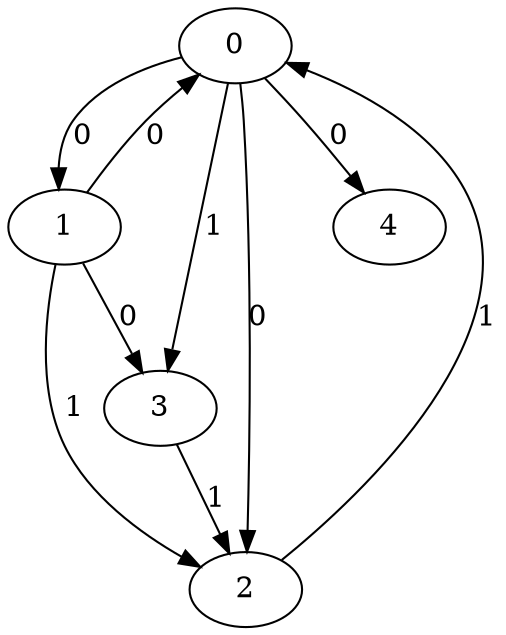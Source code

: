 // Source:1178 Canonical: -1 0 0 1 0 0 -1 1 0 -1 1 -1 -1 -1 -1 -1 -1 1 -1 -1 -1 -1 -1 -1 -1
digraph HRA_from_1178_graph_000 {
  0 -> 1 [label="0"];
  0 -> 2 [label="0"];
  0 -> 3 [label="1"];
  1 -> 0 [label="0"];
  1 -> 2 [label="1"];
  1 -> 3 [label="0"];
  2 -> 0 [label="1"];
  3 -> 2 [label="1"];
  0 -> 4 [label="0"];
}

// Source:1178 Canonical: -1 0 0 1 0 0 -1 1 0 -1 1 -1 -1 -1 -1 -1 -1 1 -1 -1 0 -1 -1 -1 -1
digraph HRA_from_1178_graph_001 {
  0 -> 1 [label="0"];
  0 -> 2 [label="0"];
  0 -> 3 [label="1"];
  1 -> 0 [label="0"];
  1 -> 2 [label="1"];
  1 -> 3 [label="0"];
  2 -> 0 [label="1"];
  3 -> 2 [label="1"];
  0 -> 4 [label="0"];
  4 -> 0 [label="0"];
}

// Source:1178 Canonical: -1 0 0 1 -1 0 -1 1 0 0 1 -1 -1 -1 -1 -1 -1 1 -1 -1 -1 -1 -1 -1 -1
digraph HRA_from_1178_graph_002 {
  0 -> 1 [label="0"];
  0 -> 2 [label="0"];
  0 -> 3 [label="1"];
  1 -> 0 [label="0"];
  1 -> 2 [label="1"];
  1 -> 3 [label="0"];
  2 -> 0 [label="1"];
  3 -> 2 [label="1"];
  1 -> 4 [label="0"];
}

// Source:1178 Canonical: -1 0 0 1 0 0 -1 1 0 0 1 -1 -1 -1 -1 -1 -1 1 -1 -1 -1 -1 -1 -1 -1
digraph HRA_from_1178_graph_003 {
  0 -> 1 [label="0"];
  0 -> 2 [label="0"];
  0 -> 3 [label="1"];
  1 -> 0 [label="0"];
  1 -> 2 [label="1"];
  1 -> 3 [label="0"];
  2 -> 0 [label="1"];
  3 -> 2 [label="1"];
  0 -> 4 [label="0"];
  1 -> 4 [label="0"];
}

// Source:1178 Canonical: -1 0 0 1 -1 0 -1 1 0 0 1 -1 -1 -1 -1 -1 -1 1 -1 -1 0 -1 -1 -1 -1
digraph HRA_from_1178_graph_004 {
  0 -> 1 [label="0"];
  0 -> 2 [label="0"];
  0 -> 3 [label="1"];
  1 -> 0 [label="0"];
  1 -> 2 [label="1"];
  1 -> 3 [label="0"];
  2 -> 0 [label="1"];
  3 -> 2 [label="1"];
  4 -> 0 [label="0"];
  1 -> 4 [label="0"];
}

// Source:1178 Canonical: -1 0 0 1 0 0 -1 1 0 0 1 -1 -1 -1 -1 -1 -1 1 -1 -1 0 -1 -1 -1 -1
digraph HRA_from_1178_graph_005 {
  0 -> 1 [label="0"];
  0 -> 2 [label="0"];
  0 -> 3 [label="1"];
  1 -> 0 [label="0"];
  1 -> 2 [label="1"];
  1 -> 3 [label="0"];
  2 -> 0 [label="1"];
  3 -> 2 [label="1"];
  0 -> 4 [label="0"];
  4 -> 0 [label="0"];
  1 -> 4 [label="0"];
}

// Source:1178 Canonical: -1 0 0 1 0 0 -1 1 0 -1 1 -1 -1 -1 -1 -1 -1 1 -1 -1 -1 0 -1 -1 -1
digraph HRA_from_1178_graph_006 {
  0 -> 1 [label="0"];
  0 -> 2 [label="0"];
  0 -> 3 [label="1"];
  1 -> 0 [label="0"];
  1 -> 2 [label="1"];
  1 -> 3 [label="0"];
  2 -> 0 [label="1"];
  3 -> 2 [label="1"];
  0 -> 4 [label="0"];
  4 -> 1 [label="0"];
}

// Source:1178 Canonical: -1 0 0 1 0 0 -1 1 0 -1 1 -1 -1 -1 -1 -1 -1 1 -1 -1 0 0 -1 -1 -1
digraph HRA_from_1178_graph_007 {
  0 -> 1 [label="0"];
  0 -> 2 [label="0"];
  0 -> 3 [label="1"];
  1 -> 0 [label="0"];
  1 -> 2 [label="1"];
  1 -> 3 [label="0"];
  2 -> 0 [label="1"];
  3 -> 2 [label="1"];
  0 -> 4 [label="0"];
  4 -> 0 [label="0"];
  4 -> 1 [label="0"];
}

// Source:1178 Canonical: -1 0 0 1 -1 0 -1 1 0 0 1 -1 -1 -1 -1 -1 -1 1 -1 -1 -1 0 -1 -1 -1
digraph HRA_from_1178_graph_008 {
  0 -> 1 [label="0"];
  0 -> 2 [label="0"];
  0 -> 3 [label="1"];
  1 -> 0 [label="0"];
  1 -> 2 [label="1"];
  1 -> 3 [label="0"];
  2 -> 0 [label="1"];
  3 -> 2 [label="1"];
  1 -> 4 [label="0"];
  4 -> 1 [label="0"];
}

// Source:1178 Canonical: -1 0 0 1 0 0 -1 1 0 0 1 -1 -1 -1 -1 -1 -1 1 -1 -1 -1 0 -1 -1 -1
digraph HRA_from_1178_graph_009 {
  0 -> 1 [label="0"];
  0 -> 2 [label="0"];
  0 -> 3 [label="1"];
  1 -> 0 [label="0"];
  1 -> 2 [label="1"];
  1 -> 3 [label="0"];
  2 -> 0 [label="1"];
  3 -> 2 [label="1"];
  0 -> 4 [label="0"];
  1 -> 4 [label="0"];
  4 -> 1 [label="0"];
}

// Source:1178 Canonical: -1 0 0 1 -1 0 -1 1 0 0 1 -1 -1 -1 -1 -1 -1 1 -1 -1 0 0 -1 -1 -1
digraph HRA_from_1178_graph_010 {
  0 -> 1 [label="0"];
  0 -> 2 [label="0"];
  0 -> 3 [label="1"];
  1 -> 0 [label="0"];
  1 -> 2 [label="1"];
  1 -> 3 [label="0"];
  2 -> 0 [label="1"];
  3 -> 2 [label="1"];
  4 -> 0 [label="0"];
  1 -> 4 [label="0"];
  4 -> 1 [label="0"];
}

// Source:1178 Canonical: -1 0 0 1 0 0 -1 1 0 0 1 -1 -1 -1 -1 -1 -1 1 -1 -1 0 0 -1 -1 -1
digraph HRA_from_1178_graph_011 {
  0 -> 1 [label="0"];
  0 -> 2 [label="0"];
  0 -> 3 [label="1"];
  1 -> 0 [label="0"];
  1 -> 2 [label="1"];
  1 -> 3 [label="0"];
  2 -> 0 [label="1"];
  3 -> 2 [label="1"];
  0 -> 4 [label="0"];
  4 -> 0 [label="0"];
  1 -> 4 [label="0"];
  4 -> 1 [label="0"];
}

// Source:1178 Canonical: -1 0 0 1 -1 0 -1 1 0 -1 1 -1 -1 -1 0 -1 -1 1 -1 -1 -1 -1 -1 -1 -1
digraph HRA_from_1178_graph_012 {
  0 -> 1 [label="0"];
  0 -> 2 [label="0"];
  0 -> 3 [label="1"];
  1 -> 0 [label="0"];
  1 -> 2 [label="1"];
  1 -> 3 [label="0"];
  2 -> 0 [label="1"];
  3 -> 2 [label="1"];
  2 -> 4 [label="0"];
}

// Source:1178 Canonical: -1 0 0 1 0 0 -1 1 0 -1 1 -1 -1 -1 0 -1 -1 1 -1 -1 -1 -1 -1 -1 -1
digraph HRA_from_1178_graph_013 {
  0 -> 1 [label="0"];
  0 -> 2 [label="0"];
  0 -> 3 [label="1"];
  1 -> 0 [label="0"];
  1 -> 2 [label="1"];
  1 -> 3 [label="0"];
  2 -> 0 [label="1"];
  3 -> 2 [label="1"];
  0 -> 4 [label="0"];
  2 -> 4 [label="0"];
}

// Source:1178 Canonical: -1 0 0 1 -1 0 -1 1 0 -1 1 -1 -1 -1 0 -1 -1 1 -1 -1 0 -1 -1 -1 -1
digraph HRA_from_1178_graph_014 {
  0 -> 1 [label="0"];
  0 -> 2 [label="0"];
  0 -> 3 [label="1"];
  1 -> 0 [label="0"];
  1 -> 2 [label="1"];
  1 -> 3 [label="0"];
  2 -> 0 [label="1"];
  3 -> 2 [label="1"];
  4 -> 0 [label="0"];
  2 -> 4 [label="0"];
}

// Source:1178 Canonical: -1 0 0 1 0 0 -1 1 0 -1 1 -1 -1 -1 0 -1 -1 1 -1 -1 0 -1 -1 -1 -1
digraph HRA_from_1178_graph_015 {
  0 -> 1 [label="0"];
  0 -> 2 [label="0"];
  0 -> 3 [label="1"];
  1 -> 0 [label="0"];
  1 -> 2 [label="1"];
  1 -> 3 [label="0"];
  2 -> 0 [label="1"];
  3 -> 2 [label="1"];
  0 -> 4 [label="0"];
  4 -> 0 [label="0"];
  2 -> 4 [label="0"];
}

// Source:1178 Canonical: -1 0 0 1 -1 0 -1 1 0 0 1 -1 -1 -1 0 -1 -1 1 -1 -1 -1 -1 -1 -1 -1
digraph HRA_from_1178_graph_016 {
  0 -> 1 [label="0"];
  0 -> 2 [label="0"];
  0 -> 3 [label="1"];
  1 -> 0 [label="0"];
  1 -> 2 [label="1"];
  1 -> 3 [label="0"];
  2 -> 0 [label="1"];
  3 -> 2 [label="1"];
  1 -> 4 [label="0"];
  2 -> 4 [label="0"];
}

// Source:1178 Canonical: -1 0 0 1 0 0 -1 1 0 0 1 -1 -1 -1 0 -1 -1 1 -1 -1 -1 -1 -1 -1 -1
digraph HRA_from_1178_graph_017 {
  0 -> 1 [label="0"];
  0 -> 2 [label="0"];
  0 -> 3 [label="1"];
  1 -> 0 [label="0"];
  1 -> 2 [label="1"];
  1 -> 3 [label="0"];
  2 -> 0 [label="1"];
  3 -> 2 [label="1"];
  0 -> 4 [label="0"];
  1 -> 4 [label="0"];
  2 -> 4 [label="0"];
}

// Source:1178 Canonical: -1 0 0 1 -1 0 -1 1 0 0 1 -1 -1 -1 0 -1 -1 1 -1 -1 0 -1 -1 -1 -1
digraph HRA_from_1178_graph_018 {
  0 -> 1 [label="0"];
  0 -> 2 [label="0"];
  0 -> 3 [label="1"];
  1 -> 0 [label="0"];
  1 -> 2 [label="1"];
  1 -> 3 [label="0"];
  2 -> 0 [label="1"];
  3 -> 2 [label="1"];
  4 -> 0 [label="0"];
  1 -> 4 [label="0"];
  2 -> 4 [label="0"];
}

// Source:1178 Canonical: -1 0 0 1 0 0 -1 1 0 0 1 -1 -1 -1 0 -1 -1 1 -1 -1 0 -1 -1 -1 -1
digraph HRA_from_1178_graph_019 {
  0 -> 1 [label="0"];
  0 -> 2 [label="0"];
  0 -> 3 [label="1"];
  1 -> 0 [label="0"];
  1 -> 2 [label="1"];
  1 -> 3 [label="0"];
  2 -> 0 [label="1"];
  3 -> 2 [label="1"];
  0 -> 4 [label="0"];
  4 -> 0 [label="0"];
  1 -> 4 [label="0"];
  2 -> 4 [label="0"];
}

// Source:1178 Canonical: -1 0 0 1 -1 0 -1 1 0 -1 1 -1 -1 -1 0 -1 -1 1 -1 -1 -1 0 -1 -1 -1
digraph HRA_from_1178_graph_020 {
  0 -> 1 [label="0"];
  0 -> 2 [label="0"];
  0 -> 3 [label="1"];
  1 -> 0 [label="0"];
  1 -> 2 [label="1"];
  1 -> 3 [label="0"];
  2 -> 0 [label="1"];
  3 -> 2 [label="1"];
  4 -> 1 [label="0"];
  2 -> 4 [label="0"];
}

// Source:1178 Canonical: -1 0 0 1 0 0 -1 1 0 -1 1 -1 -1 -1 0 -1 -1 1 -1 -1 -1 0 -1 -1 -1
digraph HRA_from_1178_graph_021 {
  0 -> 1 [label="0"];
  0 -> 2 [label="0"];
  0 -> 3 [label="1"];
  1 -> 0 [label="0"];
  1 -> 2 [label="1"];
  1 -> 3 [label="0"];
  2 -> 0 [label="1"];
  3 -> 2 [label="1"];
  0 -> 4 [label="0"];
  4 -> 1 [label="0"];
  2 -> 4 [label="0"];
}

// Source:1178 Canonical: -1 0 0 1 -1 0 -1 1 0 -1 1 -1 -1 -1 0 -1 -1 1 -1 -1 0 0 -1 -1 -1
digraph HRA_from_1178_graph_022 {
  0 -> 1 [label="0"];
  0 -> 2 [label="0"];
  0 -> 3 [label="1"];
  1 -> 0 [label="0"];
  1 -> 2 [label="1"];
  1 -> 3 [label="0"];
  2 -> 0 [label="1"];
  3 -> 2 [label="1"];
  4 -> 0 [label="0"];
  4 -> 1 [label="0"];
  2 -> 4 [label="0"];
}

// Source:1178 Canonical: -1 0 0 1 0 0 -1 1 0 -1 1 -1 -1 -1 0 -1 -1 1 -1 -1 0 0 -1 -1 -1
digraph HRA_from_1178_graph_023 {
  0 -> 1 [label="0"];
  0 -> 2 [label="0"];
  0 -> 3 [label="1"];
  1 -> 0 [label="0"];
  1 -> 2 [label="1"];
  1 -> 3 [label="0"];
  2 -> 0 [label="1"];
  3 -> 2 [label="1"];
  0 -> 4 [label="0"];
  4 -> 0 [label="0"];
  4 -> 1 [label="0"];
  2 -> 4 [label="0"];
}

// Source:1178 Canonical: -1 0 0 1 -1 0 -1 1 0 0 1 -1 -1 -1 0 -1 -1 1 -1 -1 -1 0 -1 -1 -1
digraph HRA_from_1178_graph_024 {
  0 -> 1 [label="0"];
  0 -> 2 [label="0"];
  0 -> 3 [label="1"];
  1 -> 0 [label="0"];
  1 -> 2 [label="1"];
  1 -> 3 [label="0"];
  2 -> 0 [label="1"];
  3 -> 2 [label="1"];
  1 -> 4 [label="0"];
  4 -> 1 [label="0"];
  2 -> 4 [label="0"];
}

// Source:1178 Canonical: -1 0 0 1 0 0 -1 1 0 0 1 -1 -1 -1 0 -1 -1 1 -1 -1 -1 0 -1 -1 -1
digraph HRA_from_1178_graph_025 {
  0 -> 1 [label="0"];
  0 -> 2 [label="0"];
  0 -> 3 [label="1"];
  1 -> 0 [label="0"];
  1 -> 2 [label="1"];
  1 -> 3 [label="0"];
  2 -> 0 [label="1"];
  3 -> 2 [label="1"];
  0 -> 4 [label="0"];
  1 -> 4 [label="0"];
  4 -> 1 [label="0"];
  2 -> 4 [label="0"];
}

// Source:1178 Canonical: -1 0 0 1 -1 0 -1 1 0 0 1 -1 -1 -1 0 -1 -1 1 -1 -1 0 0 -1 -1 -1
digraph HRA_from_1178_graph_026 {
  0 -> 1 [label="0"];
  0 -> 2 [label="0"];
  0 -> 3 [label="1"];
  1 -> 0 [label="0"];
  1 -> 2 [label="1"];
  1 -> 3 [label="0"];
  2 -> 0 [label="1"];
  3 -> 2 [label="1"];
  4 -> 0 [label="0"];
  1 -> 4 [label="0"];
  4 -> 1 [label="0"];
  2 -> 4 [label="0"];
}

// Source:1178 Canonical: -1 0 0 1 0 0 -1 1 0 0 1 -1 -1 -1 0 -1 -1 1 -1 -1 0 0 -1 -1 -1
digraph HRA_from_1178_graph_027 {
  0 -> 1 [label="0"];
  0 -> 2 [label="0"];
  0 -> 3 [label="1"];
  1 -> 0 [label="0"];
  1 -> 2 [label="1"];
  1 -> 3 [label="0"];
  2 -> 0 [label="1"];
  3 -> 2 [label="1"];
  0 -> 4 [label="0"];
  4 -> 0 [label="0"];
  1 -> 4 [label="0"];
  4 -> 1 [label="0"];
  2 -> 4 [label="0"];
}

// Source:1178 Canonical: -1 0 0 1 0 0 -1 1 0 -1 1 -1 -1 -1 -1 -1 -1 1 -1 -1 -1 -1 0 -1 -1
digraph HRA_from_1178_graph_028 {
  0 -> 1 [label="0"];
  0 -> 2 [label="0"];
  0 -> 3 [label="1"];
  1 -> 0 [label="0"];
  1 -> 2 [label="1"];
  1 -> 3 [label="0"];
  2 -> 0 [label="1"];
  3 -> 2 [label="1"];
  0 -> 4 [label="0"];
  4 -> 2 [label="0"];
}

// Source:1178 Canonical: -1 0 0 1 0 0 -1 1 0 -1 1 -1 -1 -1 -1 -1 -1 1 -1 -1 0 -1 0 -1 -1
digraph HRA_from_1178_graph_029 {
  0 -> 1 [label="0"];
  0 -> 2 [label="0"];
  0 -> 3 [label="1"];
  1 -> 0 [label="0"];
  1 -> 2 [label="1"];
  1 -> 3 [label="0"];
  2 -> 0 [label="1"];
  3 -> 2 [label="1"];
  0 -> 4 [label="0"];
  4 -> 0 [label="0"];
  4 -> 2 [label="0"];
}

// Source:1178 Canonical: -1 0 0 1 -1 0 -1 1 0 0 1 -1 -1 -1 -1 -1 -1 1 -1 -1 -1 -1 0 -1 -1
digraph HRA_from_1178_graph_030 {
  0 -> 1 [label="0"];
  0 -> 2 [label="0"];
  0 -> 3 [label="1"];
  1 -> 0 [label="0"];
  1 -> 2 [label="1"];
  1 -> 3 [label="0"];
  2 -> 0 [label="1"];
  3 -> 2 [label="1"];
  1 -> 4 [label="0"];
  4 -> 2 [label="0"];
}

// Source:1178 Canonical: -1 0 0 1 0 0 -1 1 0 0 1 -1 -1 -1 -1 -1 -1 1 -1 -1 -1 -1 0 -1 -1
digraph HRA_from_1178_graph_031 {
  0 -> 1 [label="0"];
  0 -> 2 [label="0"];
  0 -> 3 [label="1"];
  1 -> 0 [label="0"];
  1 -> 2 [label="1"];
  1 -> 3 [label="0"];
  2 -> 0 [label="1"];
  3 -> 2 [label="1"];
  0 -> 4 [label="0"];
  1 -> 4 [label="0"];
  4 -> 2 [label="0"];
}

// Source:1178 Canonical: -1 0 0 1 -1 0 -1 1 0 0 1 -1 -1 -1 -1 -1 -1 1 -1 -1 0 -1 0 -1 -1
digraph HRA_from_1178_graph_032 {
  0 -> 1 [label="0"];
  0 -> 2 [label="0"];
  0 -> 3 [label="1"];
  1 -> 0 [label="0"];
  1 -> 2 [label="1"];
  1 -> 3 [label="0"];
  2 -> 0 [label="1"];
  3 -> 2 [label="1"];
  4 -> 0 [label="0"];
  1 -> 4 [label="0"];
  4 -> 2 [label="0"];
}

// Source:1178 Canonical: -1 0 0 1 0 0 -1 1 0 0 1 -1 -1 -1 -1 -1 -1 1 -1 -1 0 -1 0 -1 -1
digraph HRA_from_1178_graph_033 {
  0 -> 1 [label="0"];
  0 -> 2 [label="0"];
  0 -> 3 [label="1"];
  1 -> 0 [label="0"];
  1 -> 2 [label="1"];
  1 -> 3 [label="0"];
  2 -> 0 [label="1"];
  3 -> 2 [label="1"];
  0 -> 4 [label="0"];
  4 -> 0 [label="0"];
  1 -> 4 [label="0"];
  4 -> 2 [label="0"];
}

// Source:1178 Canonical: -1 0 0 1 0 0 -1 1 0 -1 1 -1 -1 -1 -1 -1 -1 1 -1 -1 -1 0 0 -1 -1
digraph HRA_from_1178_graph_034 {
  0 -> 1 [label="0"];
  0 -> 2 [label="0"];
  0 -> 3 [label="1"];
  1 -> 0 [label="0"];
  1 -> 2 [label="1"];
  1 -> 3 [label="0"];
  2 -> 0 [label="1"];
  3 -> 2 [label="1"];
  0 -> 4 [label="0"];
  4 -> 1 [label="0"];
  4 -> 2 [label="0"];
}

// Source:1178 Canonical: -1 0 0 1 0 0 -1 1 0 -1 1 -1 -1 -1 -1 -1 -1 1 -1 -1 0 0 0 -1 -1
digraph HRA_from_1178_graph_035 {
  0 -> 1 [label="0"];
  0 -> 2 [label="0"];
  0 -> 3 [label="1"];
  1 -> 0 [label="0"];
  1 -> 2 [label="1"];
  1 -> 3 [label="0"];
  2 -> 0 [label="1"];
  3 -> 2 [label="1"];
  0 -> 4 [label="0"];
  4 -> 0 [label="0"];
  4 -> 1 [label="0"];
  4 -> 2 [label="0"];
}

// Source:1178 Canonical: -1 0 0 1 -1 0 -1 1 0 0 1 -1 -1 -1 -1 -1 -1 1 -1 -1 -1 0 0 -1 -1
digraph HRA_from_1178_graph_036 {
  0 -> 1 [label="0"];
  0 -> 2 [label="0"];
  0 -> 3 [label="1"];
  1 -> 0 [label="0"];
  1 -> 2 [label="1"];
  1 -> 3 [label="0"];
  2 -> 0 [label="1"];
  3 -> 2 [label="1"];
  1 -> 4 [label="0"];
  4 -> 1 [label="0"];
  4 -> 2 [label="0"];
}

// Source:1178 Canonical: -1 0 0 1 0 0 -1 1 0 0 1 -1 -1 -1 -1 -1 -1 1 -1 -1 -1 0 0 -1 -1
digraph HRA_from_1178_graph_037 {
  0 -> 1 [label="0"];
  0 -> 2 [label="0"];
  0 -> 3 [label="1"];
  1 -> 0 [label="0"];
  1 -> 2 [label="1"];
  1 -> 3 [label="0"];
  2 -> 0 [label="1"];
  3 -> 2 [label="1"];
  0 -> 4 [label="0"];
  1 -> 4 [label="0"];
  4 -> 1 [label="0"];
  4 -> 2 [label="0"];
}

// Source:1178 Canonical: -1 0 0 1 -1 0 -1 1 0 0 1 -1 -1 -1 -1 -1 -1 1 -1 -1 0 0 0 -1 -1
digraph HRA_from_1178_graph_038 {
  0 -> 1 [label="0"];
  0 -> 2 [label="0"];
  0 -> 3 [label="1"];
  1 -> 0 [label="0"];
  1 -> 2 [label="1"];
  1 -> 3 [label="0"];
  2 -> 0 [label="1"];
  3 -> 2 [label="1"];
  4 -> 0 [label="0"];
  1 -> 4 [label="0"];
  4 -> 1 [label="0"];
  4 -> 2 [label="0"];
}

// Source:1178 Canonical: -1 0 0 1 0 0 -1 1 0 0 1 -1 -1 -1 -1 -1 -1 1 -1 -1 0 0 0 -1 -1
digraph HRA_from_1178_graph_039 {
  0 -> 1 [label="0"];
  0 -> 2 [label="0"];
  0 -> 3 [label="1"];
  1 -> 0 [label="0"];
  1 -> 2 [label="1"];
  1 -> 3 [label="0"];
  2 -> 0 [label="1"];
  3 -> 2 [label="1"];
  0 -> 4 [label="0"];
  4 -> 0 [label="0"];
  1 -> 4 [label="0"];
  4 -> 1 [label="0"];
  4 -> 2 [label="0"];
}

// Source:1178 Canonical: -1 0 0 1 -1 0 -1 1 0 -1 1 -1 -1 -1 0 -1 -1 1 -1 -1 -1 -1 0 -1 -1
digraph HRA_from_1178_graph_040 {
  0 -> 1 [label="0"];
  0 -> 2 [label="0"];
  0 -> 3 [label="1"];
  1 -> 0 [label="0"];
  1 -> 2 [label="1"];
  1 -> 3 [label="0"];
  2 -> 0 [label="1"];
  3 -> 2 [label="1"];
  2 -> 4 [label="0"];
  4 -> 2 [label="0"];
}

// Source:1178 Canonical: -1 0 0 1 0 0 -1 1 0 -1 1 -1 -1 -1 0 -1 -1 1 -1 -1 -1 -1 0 -1 -1
digraph HRA_from_1178_graph_041 {
  0 -> 1 [label="0"];
  0 -> 2 [label="0"];
  0 -> 3 [label="1"];
  1 -> 0 [label="0"];
  1 -> 2 [label="1"];
  1 -> 3 [label="0"];
  2 -> 0 [label="1"];
  3 -> 2 [label="1"];
  0 -> 4 [label="0"];
  2 -> 4 [label="0"];
  4 -> 2 [label="0"];
}

// Source:1178 Canonical: -1 0 0 1 -1 0 -1 1 0 -1 1 -1 -1 -1 0 -1 -1 1 -1 -1 0 -1 0 -1 -1
digraph HRA_from_1178_graph_042 {
  0 -> 1 [label="0"];
  0 -> 2 [label="0"];
  0 -> 3 [label="1"];
  1 -> 0 [label="0"];
  1 -> 2 [label="1"];
  1 -> 3 [label="0"];
  2 -> 0 [label="1"];
  3 -> 2 [label="1"];
  4 -> 0 [label="0"];
  2 -> 4 [label="0"];
  4 -> 2 [label="0"];
}

// Source:1178 Canonical: -1 0 0 1 0 0 -1 1 0 -1 1 -1 -1 -1 0 -1 -1 1 -1 -1 0 -1 0 -1 -1
digraph HRA_from_1178_graph_043 {
  0 -> 1 [label="0"];
  0 -> 2 [label="0"];
  0 -> 3 [label="1"];
  1 -> 0 [label="0"];
  1 -> 2 [label="1"];
  1 -> 3 [label="0"];
  2 -> 0 [label="1"];
  3 -> 2 [label="1"];
  0 -> 4 [label="0"];
  4 -> 0 [label="0"];
  2 -> 4 [label="0"];
  4 -> 2 [label="0"];
}

// Source:1178 Canonical: -1 0 0 1 -1 0 -1 1 0 0 1 -1 -1 -1 0 -1 -1 1 -1 -1 -1 -1 0 -1 -1
digraph HRA_from_1178_graph_044 {
  0 -> 1 [label="0"];
  0 -> 2 [label="0"];
  0 -> 3 [label="1"];
  1 -> 0 [label="0"];
  1 -> 2 [label="1"];
  1 -> 3 [label="0"];
  2 -> 0 [label="1"];
  3 -> 2 [label="1"];
  1 -> 4 [label="0"];
  2 -> 4 [label="0"];
  4 -> 2 [label="0"];
}

// Source:1178 Canonical: -1 0 0 1 0 0 -1 1 0 0 1 -1 -1 -1 0 -1 -1 1 -1 -1 -1 -1 0 -1 -1
digraph HRA_from_1178_graph_045 {
  0 -> 1 [label="0"];
  0 -> 2 [label="0"];
  0 -> 3 [label="1"];
  1 -> 0 [label="0"];
  1 -> 2 [label="1"];
  1 -> 3 [label="0"];
  2 -> 0 [label="1"];
  3 -> 2 [label="1"];
  0 -> 4 [label="0"];
  1 -> 4 [label="0"];
  2 -> 4 [label="0"];
  4 -> 2 [label="0"];
}

// Source:1178 Canonical: -1 0 0 1 -1 0 -1 1 0 0 1 -1 -1 -1 0 -1 -1 1 -1 -1 0 -1 0 -1 -1
digraph HRA_from_1178_graph_046 {
  0 -> 1 [label="0"];
  0 -> 2 [label="0"];
  0 -> 3 [label="1"];
  1 -> 0 [label="0"];
  1 -> 2 [label="1"];
  1 -> 3 [label="0"];
  2 -> 0 [label="1"];
  3 -> 2 [label="1"];
  4 -> 0 [label="0"];
  1 -> 4 [label="0"];
  2 -> 4 [label="0"];
  4 -> 2 [label="0"];
}

// Source:1178 Canonical: -1 0 0 1 0 0 -1 1 0 0 1 -1 -1 -1 0 -1 -1 1 -1 -1 0 -1 0 -1 -1
digraph HRA_from_1178_graph_047 {
  0 -> 1 [label="0"];
  0 -> 2 [label="0"];
  0 -> 3 [label="1"];
  1 -> 0 [label="0"];
  1 -> 2 [label="1"];
  1 -> 3 [label="0"];
  2 -> 0 [label="1"];
  3 -> 2 [label="1"];
  0 -> 4 [label="0"];
  4 -> 0 [label="0"];
  1 -> 4 [label="0"];
  2 -> 4 [label="0"];
  4 -> 2 [label="0"];
}

// Source:1178 Canonical: -1 0 0 1 -1 0 -1 1 0 -1 1 -1 -1 -1 0 -1 -1 1 -1 -1 -1 0 0 -1 -1
digraph HRA_from_1178_graph_048 {
  0 -> 1 [label="0"];
  0 -> 2 [label="0"];
  0 -> 3 [label="1"];
  1 -> 0 [label="0"];
  1 -> 2 [label="1"];
  1 -> 3 [label="0"];
  2 -> 0 [label="1"];
  3 -> 2 [label="1"];
  4 -> 1 [label="0"];
  2 -> 4 [label="0"];
  4 -> 2 [label="0"];
}

// Source:1178 Canonical: -1 0 0 1 0 0 -1 1 0 -1 1 -1 -1 -1 0 -1 -1 1 -1 -1 -1 0 0 -1 -1
digraph HRA_from_1178_graph_049 {
  0 -> 1 [label="0"];
  0 -> 2 [label="0"];
  0 -> 3 [label="1"];
  1 -> 0 [label="0"];
  1 -> 2 [label="1"];
  1 -> 3 [label="0"];
  2 -> 0 [label="1"];
  3 -> 2 [label="1"];
  0 -> 4 [label="0"];
  4 -> 1 [label="0"];
  2 -> 4 [label="0"];
  4 -> 2 [label="0"];
}

// Source:1178 Canonical: -1 0 0 1 -1 0 -1 1 0 -1 1 -1 -1 -1 0 -1 -1 1 -1 -1 0 0 0 -1 -1
digraph HRA_from_1178_graph_050 {
  0 -> 1 [label="0"];
  0 -> 2 [label="0"];
  0 -> 3 [label="1"];
  1 -> 0 [label="0"];
  1 -> 2 [label="1"];
  1 -> 3 [label="0"];
  2 -> 0 [label="1"];
  3 -> 2 [label="1"];
  4 -> 0 [label="0"];
  4 -> 1 [label="0"];
  2 -> 4 [label="0"];
  4 -> 2 [label="0"];
}

// Source:1178 Canonical: -1 0 0 1 0 0 -1 1 0 -1 1 -1 -1 -1 0 -1 -1 1 -1 -1 0 0 0 -1 -1
digraph HRA_from_1178_graph_051 {
  0 -> 1 [label="0"];
  0 -> 2 [label="0"];
  0 -> 3 [label="1"];
  1 -> 0 [label="0"];
  1 -> 2 [label="1"];
  1 -> 3 [label="0"];
  2 -> 0 [label="1"];
  3 -> 2 [label="1"];
  0 -> 4 [label="0"];
  4 -> 0 [label="0"];
  4 -> 1 [label="0"];
  2 -> 4 [label="0"];
  4 -> 2 [label="0"];
}

// Source:1178 Canonical: -1 0 0 1 -1 0 -1 1 0 0 1 -1 -1 -1 0 -1 -1 1 -1 -1 -1 0 0 -1 -1
digraph HRA_from_1178_graph_052 {
  0 -> 1 [label="0"];
  0 -> 2 [label="0"];
  0 -> 3 [label="1"];
  1 -> 0 [label="0"];
  1 -> 2 [label="1"];
  1 -> 3 [label="0"];
  2 -> 0 [label="1"];
  3 -> 2 [label="1"];
  1 -> 4 [label="0"];
  4 -> 1 [label="0"];
  2 -> 4 [label="0"];
  4 -> 2 [label="0"];
}

// Source:1178 Canonical: -1 0 0 1 0 0 -1 1 0 0 1 -1 -1 -1 0 -1 -1 1 -1 -1 -1 0 0 -1 -1
digraph HRA_from_1178_graph_053 {
  0 -> 1 [label="0"];
  0 -> 2 [label="0"];
  0 -> 3 [label="1"];
  1 -> 0 [label="0"];
  1 -> 2 [label="1"];
  1 -> 3 [label="0"];
  2 -> 0 [label="1"];
  3 -> 2 [label="1"];
  0 -> 4 [label="0"];
  1 -> 4 [label="0"];
  4 -> 1 [label="0"];
  2 -> 4 [label="0"];
  4 -> 2 [label="0"];
}

// Source:1178 Canonical: -1 0 0 1 -1 0 -1 1 0 0 1 -1 -1 -1 0 -1 -1 1 -1 -1 0 0 0 -1 -1
digraph HRA_from_1178_graph_054 {
  0 -> 1 [label="0"];
  0 -> 2 [label="0"];
  0 -> 3 [label="1"];
  1 -> 0 [label="0"];
  1 -> 2 [label="1"];
  1 -> 3 [label="0"];
  2 -> 0 [label="1"];
  3 -> 2 [label="1"];
  4 -> 0 [label="0"];
  1 -> 4 [label="0"];
  4 -> 1 [label="0"];
  2 -> 4 [label="0"];
  4 -> 2 [label="0"];
}

// Source:1178 Canonical: -1 0 0 1 0 0 -1 1 0 0 1 -1 -1 -1 0 -1 -1 1 -1 -1 0 0 0 -1 -1
digraph HRA_from_1178_graph_055 {
  0 -> 1 [label="0"];
  0 -> 2 [label="0"];
  0 -> 3 [label="1"];
  1 -> 0 [label="0"];
  1 -> 2 [label="1"];
  1 -> 3 [label="0"];
  2 -> 0 [label="1"];
  3 -> 2 [label="1"];
  0 -> 4 [label="0"];
  4 -> 0 [label="0"];
  1 -> 4 [label="0"];
  4 -> 1 [label="0"];
  2 -> 4 [label="0"];
  4 -> 2 [label="0"];
}

// Source:1178 Canonical: -1 0 0 1 -1 0 -1 1 0 -1 1 -1 -1 -1 -1 -1 -1 1 -1 0 -1 -1 -1 -1 -1
digraph HRA_from_1178_graph_056 {
  0 -> 1 [label="0"];
  0 -> 2 [label="0"];
  0 -> 3 [label="1"];
  1 -> 0 [label="0"];
  1 -> 2 [label="1"];
  1 -> 3 [label="0"];
  2 -> 0 [label="1"];
  3 -> 2 [label="1"];
  3 -> 4 [label="0"];
}

// Source:1178 Canonical: -1 0 0 1 0 0 -1 1 0 -1 1 -1 -1 -1 -1 -1 -1 1 -1 0 -1 -1 -1 -1 -1
digraph HRA_from_1178_graph_057 {
  0 -> 1 [label="0"];
  0 -> 2 [label="0"];
  0 -> 3 [label="1"];
  1 -> 0 [label="0"];
  1 -> 2 [label="1"];
  1 -> 3 [label="0"];
  2 -> 0 [label="1"];
  3 -> 2 [label="1"];
  0 -> 4 [label="0"];
  3 -> 4 [label="0"];
}

// Source:1178 Canonical: -1 0 0 1 -1 0 -1 1 0 -1 1 -1 -1 -1 -1 -1 -1 1 -1 0 0 -1 -1 -1 -1
digraph HRA_from_1178_graph_058 {
  0 -> 1 [label="0"];
  0 -> 2 [label="0"];
  0 -> 3 [label="1"];
  1 -> 0 [label="0"];
  1 -> 2 [label="1"];
  1 -> 3 [label="0"];
  2 -> 0 [label="1"];
  3 -> 2 [label="1"];
  4 -> 0 [label="0"];
  3 -> 4 [label="0"];
}

// Source:1178 Canonical: -1 0 0 1 0 0 -1 1 0 -1 1 -1 -1 -1 -1 -1 -1 1 -1 0 0 -1 -1 -1 -1
digraph HRA_from_1178_graph_059 {
  0 -> 1 [label="0"];
  0 -> 2 [label="0"];
  0 -> 3 [label="1"];
  1 -> 0 [label="0"];
  1 -> 2 [label="1"];
  1 -> 3 [label="0"];
  2 -> 0 [label="1"];
  3 -> 2 [label="1"];
  0 -> 4 [label="0"];
  4 -> 0 [label="0"];
  3 -> 4 [label="0"];
}

// Source:1178 Canonical: -1 0 0 1 -1 0 -1 1 0 0 1 -1 -1 -1 -1 -1 -1 1 -1 0 -1 -1 -1 -1 -1
digraph HRA_from_1178_graph_060 {
  0 -> 1 [label="0"];
  0 -> 2 [label="0"];
  0 -> 3 [label="1"];
  1 -> 0 [label="0"];
  1 -> 2 [label="1"];
  1 -> 3 [label="0"];
  2 -> 0 [label="1"];
  3 -> 2 [label="1"];
  1 -> 4 [label="0"];
  3 -> 4 [label="0"];
}

// Source:1178 Canonical: -1 0 0 1 0 0 -1 1 0 0 1 -1 -1 -1 -1 -1 -1 1 -1 0 -1 -1 -1 -1 -1
digraph HRA_from_1178_graph_061 {
  0 -> 1 [label="0"];
  0 -> 2 [label="0"];
  0 -> 3 [label="1"];
  1 -> 0 [label="0"];
  1 -> 2 [label="1"];
  1 -> 3 [label="0"];
  2 -> 0 [label="1"];
  3 -> 2 [label="1"];
  0 -> 4 [label="0"];
  1 -> 4 [label="0"];
  3 -> 4 [label="0"];
}

// Source:1178 Canonical: -1 0 0 1 -1 0 -1 1 0 0 1 -1 -1 -1 -1 -1 -1 1 -1 0 0 -1 -1 -1 -1
digraph HRA_from_1178_graph_062 {
  0 -> 1 [label="0"];
  0 -> 2 [label="0"];
  0 -> 3 [label="1"];
  1 -> 0 [label="0"];
  1 -> 2 [label="1"];
  1 -> 3 [label="0"];
  2 -> 0 [label="1"];
  3 -> 2 [label="1"];
  4 -> 0 [label="0"];
  1 -> 4 [label="0"];
  3 -> 4 [label="0"];
}

// Source:1178 Canonical: -1 0 0 1 0 0 -1 1 0 0 1 -1 -1 -1 -1 -1 -1 1 -1 0 0 -1 -1 -1 -1
digraph HRA_from_1178_graph_063 {
  0 -> 1 [label="0"];
  0 -> 2 [label="0"];
  0 -> 3 [label="1"];
  1 -> 0 [label="0"];
  1 -> 2 [label="1"];
  1 -> 3 [label="0"];
  2 -> 0 [label="1"];
  3 -> 2 [label="1"];
  0 -> 4 [label="0"];
  4 -> 0 [label="0"];
  1 -> 4 [label="0"];
  3 -> 4 [label="0"];
}

// Source:1178 Canonical: -1 0 0 1 -1 0 -1 1 0 -1 1 -1 -1 -1 -1 -1 -1 1 -1 0 -1 0 -1 -1 -1
digraph HRA_from_1178_graph_064 {
  0 -> 1 [label="0"];
  0 -> 2 [label="0"];
  0 -> 3 [label="1"];
  1 -> 0 [label="0"];
  1 -> 2 [label="1"];
  1 -> 3 [label="0"];
  2 -> 0 [label="1"];
  3 -> 2 [label="1"];
  4 -> 1 [label="0"];
  3 -> 4 [label="0"];
}

// Source:1178 Canonical: -1 0 0 1 0 0 -1 1 0 -1 1 -1 -1 -1 -1 -1 -1 1 -1 0 -1 0 -1 -1 -1
digraph HRA_from_1178_graph_065 {
  0 -> 1 [label="0"];
  0 -> 2 [label="0"];
  0 -> 3 [label="1"];
  1 -> 0 [label="0"];
  1 -> 2 [label="1"];
  1 -> 3 [label="0"];
  2 -> 0 [label="1"];
  3 -> 2 [label="1"];
  0 -> 4 [label="0"];
  4 -> 1 [label="0"];
  3 -> 4 [label="0"];
}

// Source:1178 Canonical: -1 0 0 1 -1 0 -1 1 0 -1 1 -1 -1 -1 -1 -1 -1 1 -1 0 0 0 -1 -1 -1
digraph HRA_from_1178_graph_066 {
  0 -> 1 [label="0"];
  0 -> 2 [label="0"];
  0 -> 3 [label="1"];
  1 -> 0 [label="0"];
  1 -> 2 [label="1"];
  1 -> 3 [label="0"];
  2 -> 0 [label="1"];
  3 -> 2 [label="1"];
  4 -> 0 [label="0"];
  4 -> 1 [label="0"];
  3 -> 4 [label="0"];
}

// Source:1178 Canonical: -1 0 0 1 0 0 -1 1 0 -1 1 -1 -1 -1 -1 -1 -1 1 -1 0 0 0 -1 -1 -1
digraph HRA_from_1178_graph_067 {
  0 -> 1 [label="0"];
  0 -> 2 [label="0"];
  0 -> 3 [label="1"];
  1 -> 0 [label="0"];
  1 -> 2 [label="1"];
  1 -> 3 [label="0"];
  2 -> 0 [label="1"];
  3 -> 2 [label="1"];
  0 -> 4 [label="0"];
  4 -> 0 [label="0"];
  4 -> 1 [label="0"];
  3 -> 4 [label="0"];
}

// Source:1178 Canonical: -1 0 0 1 -1 0 -1 1 0 0 1 -1 -1 -1 -1 -1 -1 1 -1 0 -1 0 -1 -1 -1
digraph HRA_from_1178_graph_068 {
  0 -> 1 [label="0"];
  0 -> 2 [label="0"];
  0 -> 3 [label="1"];
  1 -> 0 [label="0"];
  1 -> 2 [label="1"];
  1 -> 3 [label="0"];
  2 -> 0 [label="1"];
  3 -> 2 [label="1"];
  1 -> 4 [label="0"];
  4 -> 1 [label="0"];
  3 -> 4 [label="0"];
}

// Source:1178 Canonical: -1 0 0 1 0 0 -1 1 0 0 1 -1 -1 -1 -1 -1 -1 1 -1 0 -1 0 -1 -1 -1
digraph HRA_from_1178_graph_069 {
  0 -> 1 [label="0"];
  0 -> 2 [label="0"];
  0 -> 3 [label="1"];
  1 -> 0 [label="0"];
  1 -> 2 [label="1"];
  1 -> 3 [label="0"];
  2 -> 0 [label="1"];
  3 -> 2 [label="1"];
  0 -> 4 [label="0"];
  1 -> 4 [label="0"];
  4 -> 1 [label="0"];
  3 -> 4 [label="0"];
}

// Source:1178 Canonical: -1 0 0 1 -1 0 -1 1 0 0 1 -1 -1 -1 -1 -1 -1 1 -1 0 0 0 -1 -1 -1
digraph HRA_from_1178_graph_070 {
  0 -> 1 [label="0"];
  0 -> 2 [label="0"];
  0 -> 3 [label="1"];
  1 -> 0 [label="0"];
  1 -> 2 [label="1"];
  1 -> 3 [label="0"];
  2 -> 0 [label="1"];
  3 -> 2 [label="1"];
  4 -> 0 [label="0"];
  1 -> 4 [label="0"];
  4 -> 1 [label="0"];
  3 -> 4 [label="0"];
}

// Source:1178 Canonical: -1 0 0 1 0 0 -1 1 0 0 1 -1 -1 -1 -1 -1 -1 1 -1 0 0 0 -1 -1 -1
digraph HRA_from_1178_graph_071 {
  0 -> 1 [label="0"];
  0 -> 2 [label="0"];
  0 -> 3 [label="1"];
  1 -> 0 [label="0"];
  1 -> 2 [label="1"];
  1 -> 3 [label="0"];
  2 -> 0 [label="1"];
  3 -> 2 [label="1"];
  0 -> 4 [label="0"];
  4 -> 0 [label="0"];
  1 -> 4 [label="0"];
  4 -> 1 [label="0"];
  3 -> 4 [label="0"];
}

// Source:1178 Canonical: -1 0 0 1 -1 0 -1 1 0 -1 1 -1 -1 -1 0 -1 -1 1 -1 0 -1 -1 -1 -1 -1
digraph HRA_from_1178_graph_072 {
  0 -> 1 [label="0"];
  0 -> 2 [label="0"];
  0 -> 3 [label="1"];
  1 -> 0 [label="0"];
  1 -> 2 [label="1"];
  1 -> 3 [label="0"];
  2 -> 0 [label="1"];
  3 -> 2 [label="1"];
  2 -> 4 [label="0"];
  3 -> 4 [label="0"];
}

// Source:1178 Canonical: -1 0 0 1 0 0 -1 1 0 -1 1 -1 -1 -1 0 -1 -1 1 -1 0 -1 -1 -1 -1 -1
digraph HRA_from_1178_graph_073 {
  0 -> 1 [label="0"];
  0 -> 2 [label="0"];
  0 -> 3 [label="1"];
  1 -> 0 [label="0"];
  1 -> 2 [label="1"];
  1 -> 3 [label="0"];
  2 -> 0 [label="1"];
  3 -> 2 [label="1"];
  0 -> 4 [label="0"];
  2 -> 4 [label="0"];
  3 -> 4 [label="0"];
}

// Source:1178 Canonical: -1 0 0 1 -1 0 -1 1 0 -1 1 -1 -1 -1 0 -1 -1 1 -1 0 0 -1 -1 -1 -1
digraph HRA_from_1178_graph_074 {
  0 -> 1 [label="0"];
  0 -> 2 [label="0"];
  0 -> 3 [label="1"];
  1 -> 0 [label="0"];
  1 -> 2 [label="1"];
  1 -> 3 [label="0"];
  2 -> 0 [label="1"];
  3 -> 2 [label="1"];
  4 -> 0 [label="0"];
  2 -> 4 [label="0"];
  3 -> 4 [label="0"];
}

// Source:1178 Canonical: -1 0 0 1 0 0 -1 1 0 -1 1 -1 -1 -1 0 -1 -1 1 -1 0 0 -1 -1 -1 -1
digraph HRA_from_1178_graph_075 {
  0 -> 1 [label="0"];
  0 -> 2 [label="0"];
  0 -> 3 [label="1"];
  1 -> 0 [label="0"];
  1 -> 2 [label="1"];
  1 -> 3 [label="0"];
  2 -> 0 [label="1"];
  3 -> 2 [label="1"];
  0 -> 4 [label="0"];
  4 -> 0 [label="0"];
  2 -> 4 [label="0"];
  3 -> 4 [label="0"];
}

// Source:1178 Canonical: -1 0 0 1 -1 0 -1 1 0 0 1 -1 -1 -1 0 -1 -1 1 -1 0 -1 -1 -1 -1 -1
digraph HRA_from_1178_graph_076 {
  0 -> 1 [label="0"];
  0 -> 2 [label="0"];
  0 -> 3 [label="1"];
  1 -> 0 [label="0"];
  1 -> 2 [label="1"];
  1 -> 3 [label="0"];
  2 -> 0 [label="1"];
  3 -> 2 [label="1"];
  1 -> 4 [label="0"];
  2 -> 4 [label="0"];
  3 -> 4 [label="0"];
}

// Source:1178 Canonical: -1 0 0 1 0 0 -1 1 0 0 1 -1 -1 -1 0 -1 -1 1 -1 0 -1 -1 -1 -1 -1
digraph HRA_from_1178_graph_077 {
  0 -> 1 [label="0"];
  0 -> 2 [label="0"];
  0 -> 3 [label="1"];
  1 -> 0 [label="0"];
  1 -> 2 [label="1"];
  1 -> 3 [label="0"];
  2 -> 0 [label="1"];
  3 -> 2 [label="1"];
  0 -> 4 [label="0"];
  1 -> 4 [label="0"];
  2 -> 4 [label="0"];
  3 -> 4 [label="0"];
}

// Source:1178 Canonical: -1 0 0 1 -1 0 -1 1 0 0 1 -1 -1 -1 0 -1 -1 1 -1 0 0 -1 -1 -1 -1
digraph HRA_from_1178_graph_078 {
  0 -> 1 [label="0"];
  0 -> 2 [label="0"];
  0 -> 3 [label="1"];
  1 -> 0 [label="0"];
  1 -> 2 [label="1"];
  1 -> 3 [label="0"];
  2 -> 0 [label="1"];
  3 -> 2 [label="1"];
  4 -> 0 [label="0"];
  1 -> 4 [label="0"];
  2 -> 4 [label="0"];
  3 -> 4 [label="0"];
}

// Source:1178 Canonical: -1 0 0 1 0 0 -1 1 0 0 1 -1 -1 -1 0 -1 -1 1 -1 0 0 -1 -1 -1 -1
digraph HRA_from_1178_graph_079 {
  0 -> 1 [label="0"];
  0 -> 2 [label="0"];
  0 -> 3 [label="1"];
  1 -> 0 [label="0"];
  1 -> 2 [label="1"];
  1 -> 3 [label="0"];
  2 -> 0 [label="1"];
  3 -> 2 [label="1"];
  0 -> 4 [label="0"];
  4 -> 0 [label="0"];
  1 -> 4 [label="0"];
  2 -> 4 [label="0"];
  3 -> 4 [label="0"];
}

// Source:1178 Canonical: -1 0 0 1 -1 0 -1 1 0 -1 1 -1 -1 -1 0 -1 -1 1 -1 0 -1 0 -1 -1 -1
digraph HRA_from_1178_graph_080 {
  0 -> 1 [label="0"];
  0 -> 2 [label="0"];
  0 -> 3 [label="1"];
  1 -> 0 [label="0"];
  1 -> 2 [label="1"];
  1 -> 3 [label="0"];
  2 -> 0 [label="1"];
  3 -> 2 [label="1"];
  4 -> 1 [label="0"];
  2 -> 4 [label="0"];
  3 -> 4 [label="0"];
}

// Source:1178 Canonical: -1 0 0 1 0 0 -1 1 0 -1 1 -1 -1 -1 0 -1 -1 1 -1 0 -1 0 -1 -1 -1
digraph HRA_from_1178_graph_081 {
  0 -> 1 [label="0"];
  0 -> 2 [label="0"];
  0 -> 3 [label="1"];
  1 -> 0 [label="0"];
  1 -> 2 [label="1"];
  1 -> 3 [label="0"];
  2 -> 0 [label="1"];
  3 -> 2 [label="1"];
  0 -> 4 [label="0"];
  4 -> 1 [label="0"];
  2 -> 4 [label="0"];
  3 -> 4 [label="0"];
}

// Source:1178 Canonical: -1 0 0 1 -1 0 -1 1 0 -1 1 -1 -1 -1 0 -1 -1 1 -1 0 0 0 -1 -1 -1
digraph HRA_from_1178_graph_082 {
  0 -> 1 [label="0"];
  0 -> 2 [label="0"];
  0 -> 3 [label="1"];
  1 -> 0 [label="0"];
  1 -> 2 [label="1"];
  1 -> 3 [label="0"];
  2 -> 0 [label="1"];
  3 -> 2 [label="1"];
  4 -> 0 [label="0"];
  4 -> 1 [label="0"];
  2 -> 4 [label="0"];
  3 -> 4 [label="0"];
}

// Source:1178 Canonical: -1 0 0 1 0 0 -1 1 0 -1 1 -1 -1 -1 0 -1 -1 1 -1 0 0 0 -1 -1 -1
digraph HRA_from_1178_graph_083 {
  0 -> 1 [label="0"];
  0 -> 2 [label="0"];
  0 -> 3 [label="1"];
  1 -> 0 [label="0"];
  1 -> 2 [label="1"];
  1 -> 3 [label="0"];
  2 -> 0 [label="1"];
  3 -> 2 [label="1"];
  0 -> 4 [label="0"];
  4 -> 0 [label="0"];
  4 -> 1 [label="0"];
  2 -> 4 [label="0"];
  3 -> 4 [label="0"];
}

// Source:1178 Canonical: -1 0 0 1 -1 0 -1 1 0 0 1 -1 -1 -1 0 -1 -1 1 -1 0 -1 0 -1 -1 -1
digraph HRA_from_1178_graph_084 {
  0 -> 1 [label="0"];
  0 -> 2 [label="0"];
  0 -> 3 [label="1"];
  1 -> 0 [label="0"];
  1 -> 2 [label="1"];
  1 -> 3 [label="0"];
  2 -> 0 [label="1"];
  3 -> 2 [label="1"];
  1 -> 4 [label="0"];
  4 -> 1 [label="0"];
  2 -> 4 [label="0"];
  3 -> 4 [label="0"];
}

// Source:1178 Canonical: -1 0 0 1 0 0 -1 1 0 0 1 -1 -1 -1 0 -1 -1 1 -1 0 -1 0 -1 -1 -1
digraph HRA_from_1178_graph_085 {
  0 -> 1 [label="0"];
  0 -> 2 [label="0"];
  0 -> 3 [label="1"];
  1 -> 0 [label="0"];
  1 -> 2 [label="1"];
  1 -> 3 [label="0"];
  2 -> 0 [label="1"];
  3 -> 2 [label="1"];
  0 -> 4 [label="0"];
  1 -> 4 [label="0"];
  4 -> 1 [label="0"];
  2 -> 4 [label="0"];
  3 -> 4 [label="0"];
}

// Source:1178 Canonical: -1 0 0 1 -1 0 -1 1 0 0 1 -1 -1 -1 0 -1 -1 1 -1 0 0 0 -1 -1 -1
digraph HRA_from_1178_graph_086 {
  0 -> 1 [label="0"];
  0 -> 2 [label="0"];
  0 -> 3 [label="1"];
  1 -> 0 [label="0"];
  1 -> 2 [label="1"];
  1 -> 3 [label="0"];
  2 -> 0 [label="1"];
  3 -> 2 [label="1"];
  4 -> 0 [label="0"];
  1 -> 4 [label="0"];
  4 -> 1 [label="0"];
  2 -> 4 [label="0"];
  3 -> 4 [label="0"];
}

// Source:1178 Canonical: -1 0 0 1 0 0 -1 1 0 0 1 -1 -1 -1 0 -1 -1 1 -1 0 0 0 -1 -1 -1
digraph HRA_from_1178_graph_087 {
  0 -> 1 [label="0"];
  0 -> 2 [label="0"];
  0 -> 3 [label="1"];
  1 -> 0 [label="0"];
  1 -> 2 [label="1"];
  1 -> 3 [label="0"];
  2 -> 0 [label="1"];
  3 -> 2 [label="1"];
  0 -> 4 [label="0"];
  4 -> 0 [label="0"];
  1 -> 4 [label="0"];
  4 -> 1 [label="0"];
  2 -> 4 [label="0"];
  3 -> 4 [label="0"];
}

// Source:1178 Canonical: -1 0 0 1 -1 0 -1 1 0 -1 1 -1 -1 -1 -1 -1 -1 1 -1 0 -1 -1 0 -1 -1
digraph HRA_from_1178_graph_088 {
  0 -> 1 [label="0"];
  0 -> 2 [label="0"];
  0 -> 3 [label="1"];
  1 -> 0 [label="0"];
  1 -> 2 [label="1"];
  1 -> 3 [label="0"];
  2 -> 0 [label="1"];
  3 -> 2 [label="1"];
  4 -> 2 [label="0"];
  3 -> 4 [label="0"];
}

// Source:1178 Canonical: -1 0 0 1 0 0 -1 1 0 -1 1 -1 -1 -1 -1 -1 -1 1 -1 0 -1 -1 0 -1 -1
digraph HRA_from_1178_graph_089 {
  0 -> 1 [label="0"];
  0 -> 2 [label="0"];
  0 -> 3 [label="1"];
  1 -> 0 [label="0"];
  1 -> 2 [label="1"];
  1 -> 3 [label="0"];
  2 -> 0 [label="1"];
  3 -> 2 [label="1"];
  0 -> 4 [label="0"];
  4 -> 2 [label="0"];
  3 -> 4 [label="0"];
}

// Source:1178 Canonical: -1 0 0 1 -1 0 -1 1 0 -1 1 -1 -1 -1 -1 -1 -1 1 -1 0 0 -1 0 -1 -1
digraph HRA_from_1178_graph_090 {
  0 -> 1 [label="0"];
  0 -> 2 [label="0"];
  0 -> 3 [label="1"];
  1 -> 0 [label="0"];
  1 -> 2 [label="1"];
  1 -> 3 [label="0"];
  2 -> 0 [label="1"];
  3 -> 2 [label="1"];
  4 -> 0 [label="0"];
  4 -> 2 [label="0"];
  3 -> 4 [label="0"];
}

// Source:1178 Canonical: -1 0 0 1 0 0 -1 1 0 -1 1 -1 -1 -1 -1 -1 -1 1 -1 0 0 -1 0 -1 -1
digraph HRA_from_1178_graph_091 {
  0 -> 1 [label="0"];
  0 -> 2 [label="0"];
  0 -> 3 [label="1"];
  1 -> 0 [label="0"];
  1 -> 2 [label="1"];
  1 -> 3 [label="0"];
  2 -> 0 [label="1"];
  3 -> 2 [label="1"];
  0 -> 4 [label="0"];
  4 -> 0 [label="0"];
  4 -> 2 [label="0"];
  3 -> 4 [label="0"];
}

// Source:1178 Canonical: -1 0 0 1 -1 0 -1 1 0 0 1 -1 -1 -1 -1 -1 -1 1 -1 0 -1 -1 0 -1 -1
digraph HRA_from_1178_graph_092 {
  0 -> 1 [label="0"];
  0 -> 2 [label="0"];
  0 -> 3 [label="1"];
  1 -> 0 [label="0"];
  1 -> 2 [label="1"];
  1 -> 3 [label="0"];
  2 -> 0 [label="1"];
  3 -> 2 [label="1"];
  1 -> 4 [label="0"];
  4 -> 2 [label="0"];
  3 -> 4 [label="0"];
}

// Source:1178 Canonical: -1 0 0 1 0 0 -1 1 0 0 1 -1 -1 -1 -1 -1 -1 1 -1 0 -1 -1 0 -1 -1
digraph HRA_from_1178_graph_093 {
  0 -> 1 [label="0"];
  0 -> 2 [label="0"];
  0 -> 3 [label="1"];
  1 -> 0 [label="0"];
  1 -> 2 [label="1"];
  1 -> 3 [label="0"];
  2 -> 0 [label="1"];
  3 -> 2 [label="1"];
  0 -> 4 [label="0"];
  1 -> 4 [label="0"];
  4 -> 2 [label="0"];
  3 -> 4 [label="0"];
}

// Source:1178 Canonical: -1 0 0 1 -1 0 -1 1 0 0 1 -1 -1 -1 -1 -1 -1 1 -1 0 0 -1 0 -1 -1
digraph HRA_from_1178_graph_094 {
  0 -> 1 [label="0"];
  0 -> 2 [label="0"];
  0 -> 3 [label="1"];
  1 -> 0 [label="0"];
  1 -> 2 [label="1"];
  1 -> 3 [label="0"];
  2 -> 0 [label="1"];
  3 -> 2 [label="1"];
  4 -> 0 [label="0"];
  1 -> 4 [label="0"];
  4 -> 2 [label="0"];
  3 -> 4 [label="0"];
}

// Source:1178 Canonical: -1 0 0 1 0 0 -1 1 0 0 1 -1 -1 -1 -1 -1 -1 1 -1 0 0 -1 0 -1 -1
digraph HRA_from_1178_graph_095 {
  0 -> 1 [label="0"];
  0 -> 2 [label="0"];
  0 -> 3 [label="1"];
  1 -> 0 [label="0"];
  1 -> 2 [label="1"];
  1 -> 3 [label="0"];
  2 -> 0 [label="1"];
  3 -> 2 [label="1"];
  0 -> 4 [label="0"];
  4 -> 0 [label="0"];
  1 -> 4 [label="0"];
  4 -> 2 [label="0"];
  3 -> 4 [label="0"];
}

// Source:1178 Canonical: -1 0 0 1 -1 0 -1 1 0 -1 1 -1 -1 -1 -1 -1 -1 1 -1 0 -1 0 0 -1 -1
digraph HRA_from_1178_graph_096 {
  0 -> 1 [label="0"];
  0 -> 2 [label="0"];
  0 -> 3 [label="1"];
  1 -> 0 [label="0"];
  1 -> 2 [label="1"];
  1 -> 3 [label="0"];
  2 -> 0 [label="1"];
  3 -> 2 [label="1"];
  4 -> 1 [label="0"];
  4 -> 2 [label="0"];
  3 -> 4 [label="0"];
}

// Source:1178 Canonical: -1 0 0 1 0 0 -1 1 0 -1 1 -1 -1 -1 -1 -1 -1 1 -1 0 -1 0 0 -1 -1
digraph HRA_from_1178_graph_097 {
  0 -> 1 [label="0"];
  0 -> 2 [label="0"];
  0 -> 3 [label="1"];
  1 -> 0 [label="0"];
  1 -> 2 [label="1"];
  1 -> 3 [label="0"];
  2 -> 0 [label="1"];
  3 -> 2 [label="1"];
  0 -> 4 [label="0"];
  4 -> 1 [label="0"];
  4 -> 2 [label="0"];
  3 -> 4 [label="0"];
}

// Source:1178 Canonical: -1 0 0 1 -1 0 -1 1 0 -1 1 -1 -1 -1 -1 -1 -1 1 -1 0 0 0 0 -1 -1
digraph HRA_from_1178_graph_098 {
  0 -> 1 [label="0"];
  0 -> 2 [label="0"];
  0 -> 3 [label="1"];
  1 -> 0 [label="0"];
  1 -> 2 [label="1"];
  1 -> 3 [label="0"];
  2 -> 0 [label="1"];
  3 -> 2 [label="1"];
  4 -> 0 [label="0"];
  4 -> 1 [label="0"];
  4 -> 2 [label="0"];
  3 -> 4 [label="0"];
}

// Source:1178 Canonical: -1 0 0 1 0 0 -1 1 0 -1 1 -1 -1 -1 -1 -1 -1 1 -1 0 0 0 0 -1 -1
digraph HRA_from_1178_graph_099 {
  0 -> 1 [label="0"];
  0 -> 2 [label="0"];
  0 -> 3 [label="1"];
  1 -> 0 [label="0"];
  1 -> 2 [label="1"];
  1 -> 3 [label="0"];
  2 -> 0 [label="1"];
  3 -> 2 [label="1"];
  0 -> 4 [label="0"];
  4 -> 0 [label="0"];
  4 -> 1 [label="0"];
  4 -> 2 [label="0"];
  3 -> 4 [label="0"];
}

// Source:1178 Canonical: -1 0 0 1 -1 0 -1 1 0 0 1 -1 -1 -1 -1 -1 -1 1 -1 0 -1 0 0 -1 -1
digraph HRA_from_1178_graph_100 {
  0 -> 1 [label="0"];
  0 -> 2 [label="0"];
  0 -> 3 [label="1"];
  1 -> 0 [label="0"];
  1 -> 2 [label="1"];
  1 -> 3 [label="0"];
  2 -> 0 [label="1"];
  3 -> 2 [label="1"];
  1 -> 4 [label="0"];
  4 -> 1 [label="0"];
  4 -> 2 [label="0"];
  3 -> 4 [label="0"];
}

// Source:1178 Canonical: -1 0 0 1 0 0 -1 1 0 0 1 -1 -1 -1 -1 -1 -1 1 -1 0 -1 0 0 -1 -1
digraph HRA_from_1178_graph_101 {
  0 -> 1 [label="0"];
  0 -> 2 [label="0"];
  0 -> 3 [label="1"];
  1 -> 0 [label="0"];
  1 -> 2 [label="1"];
  1 -> 3 [label="0"];
  2 -> 0 [label="1"];
  3 -> 2 [label="1"];
  0 -> 4 [label="0"];
  1 -> 4 [label="0"];
  4 -> 1 [label="0"];
  4 -> 2 [label="0"];
  3 -> 4 [label="0"];
}

// Source:1178 Canonical: -1 0 0 1 -1 0 -1 1 0 0 1 -1 -1 -1 -1 -1 -1 1 -1 0 0 0 0 -1 -1
digraph HRA_from_1178_graph_102 {
  0 -> 1 [label="0"];
  0 -> 2 [label="0"];
  0 -> 3 [label="1"];
  1 -> 0 [label="0"];
  1 -> 2 [label="1"];
  1 -> 3 [label="0"];
  2 -> 0 [label="1"];
  3 -> 2 [label="1"];
  4 -> 0 [label="0"];
  1 -> 4 [label="0"];
  4 -> 1 [label="0"];
  4 -> 2 [label="0"];
  3 -> 4 [label="0"];
}

// Source:1178 Canonical: -1 0 0 1 0 0 -1 1 0 0 1 -1 -1 -1 -1 -1 -1 1 -1 0 0 0 0 -1 -1
digraph HRA_from_1178_graph_103 {
  0 -> 1 [label="0"];
  0 -> 2 [label="0"];
  0 -> 3 [label="1"];
  1 -> 0 [label="0"];
  1 -> 2 [label="1"];
  1 -> 3 [label="0"];
  2 -> 0 [label="1"];
  3 -> 2 [label="1"];
  0 -> 4 [label="0"];
  4 -> 0 [label="0"];
  1 -> 4 [label="0"];
  4 -> 1 [label="0"];
  4 -> 2 [label="0"];
  3 -> 4 [label="0"];
}

// Source:1178 Canonical: -1 0 0 1 -1 0 -1 1 0 -1 1 -1 -1 -1 0 -1 -1 1 -1 0 -1 -1 0 -1 -1
digraph HRA_from_1178_graph_104 {
  0 -> 1 [label="0"];
  0 -> 2 [label="0"];
  0 -> 3 [label="1"];
  1 -> 0 [label="0"];
  1 -> 2 [label="1"];
  1 -> 3 [label="0"];
  2 -> 0 [label="1"];
  3 -> 2 [label="1"];
  2 -> 4 [label="0"];
  4 -> 2 [label="0"];
  3 -> 4 [label="0"];
}

// Source:1178 Canonical: -1 0 0 1 0 0 -1 1 0 -1 1 -1 -1 -1 0 -1 -1 1 -1 0 -1 -1 0 -1 -1
digraph HRA_from_1178_graph_105 {
  0 -> 1 [label="0"];
  0 -> 2 [label="0"];
  0 -> 3 [label="1"];
  1 -> 0 [label="0"];
  1 -> 2 [label="1"];
  1 -> 3 [label="0"];
  2 -> 0 [label="1"];
  3 -> 2 [label="1"];
  0 -> 4 [label="0"];
  2 -> 4 [label="0"];
  4 -> 2 [label="0"];
  3 -> 4 [label="0"];
}

// Source:1178 Canonical: -1 0 0 1 -1 0 -1 1 0 -1 1 -1 -1 -1 0 -1 -1 1 -1 0 0 -1 0 -1 -1
digraph HRA_from_1178_graph_106 {
  0 -> 1 [label="0"];
  0 -> 2 [label="0"];
  0 -> 3 [label="1"];
  1 -> 0 [label="0"];
  1 -> 2 [label="1"];
  1 -> 3 [label="0"];
  2 -> 0 [label="1"];
  3 -> 2 [label="1"];
  4 -> 0 [label="0"];
  2 -> 4 [label="0"];
  4 -> 2 [label="0"];
  3 -> 4 [label="0"];
}

// Source:1178 Canonical: -1 0 0 1 0 0 -1 1 0 -1 1 -1 -1 -1 0 -1 -1 1 -1 0 0 -1 0 -1 -1
digraph HRA_from_1178_graph_107 {
  0 -> 1 [label="0"];
  0 -> 2 [label="0"];
  0 -> 3 [label="1"];
  1 -> 0 [label="0"];
  1 -> 2 [label="1"];
  1 -> 3 [label="0"];
  2 -> 0 [label="1"];
  3 -> 2 [label="1"];
  0 -> 4 [label="0"];
  4 -> 0 [label="0"];
  2 -> 4 [label="0"];
  4 -> 2 [label="0"];
  3 -> 4 [label="0"];
}

// Source:1178 Canonical: -1 0 0 1 -1 0 -1 1 0 0 1 -1 -1 -1 0 -1 -1 1 -1 0 -1 -1 0 -1 -1
digraph HRA_from_1178_graph_108 {
  0 -> 1 [label="0"];
  0 -> 2 [label="0"];
  0 -> 3 [label="1"];
  1 -> 0 [label="0"];
  1 -> 2 [label="1"];
  1 -> 3 [label="0"];
  2 -> 0 [label="1"];
  3 -> 2 [label="1"];
  1 -> 4 [label="0"];
  2 -> 4 [label="0"];
  4 -> 2 [label="0"];
  3 -> 4 [label="0"];
}

// Source:1178 Canonical: -1 0 0 1 0 0 -1 1 0 0 1 -1 -1 -1 0 -1 -1 1 -1 0 -1 -1 0 -1 -1
digraph HRA_from_1178_graph_109 {
  0 -> 1 [label="0"];
  0 -> 2 [label="0"];
  0 -> 3 [label="1"];
  1 -> 0 [label="0"];
  1 -> 2 [label="1"];
  1 -> 3 [label="0"];
  2 -> 0 [label="1"];
  3 -> 2 [label="1"];
  0 -> 4 [label="0"];
  1 -> 4 [label="0"];
  2 -> 4 [label="0"];
  4 -> 2 [label="0"];
  3 -> 4 [label="0"];
}

// Source:1178 Canonical: -1 0 0 1 -1 0 -1 1 0 0 1 -1 -1 -1 0 -1 -1 1 -1 0 0 -1 0 -1 -1
digraph HRA_from_1178_graph_110 {
  0 -> 1 [label="0"];
  0 -> 2 [label="0"];
  0 -> 3 [label="1"];
  1 -> 0 [label="0"];
  1 -> 2 [label="1"];
  1 -> 3 [label="0"];
  2 -> 0 [label="1"];
  3 -> 2 [label="1"];
  4 -> 0 [label="0"];
  1 -> 4 [label="0"];
  2 -> 4 [label="0"];
  4 -> 2 [label="0"];
  3 -> 4 [label="0"];
}

// Source:1178 Canonical: -1 0 0 1 0 0 -1 1 0 0 1 -1 -1 -1 0 -1 -1 1 -1 0 0 -1 0 -1 -1
digraph HRA_from_1178_graph_111 {
  0 -> 1 [label="0"];
  0 -> 2 [label="0"];
  0 -> 3 [label="1"];
  1 -> 0 [label="0"];
  1 -> 2 [label="1"];
  1 -> 3 [label="0"];
  2 -> 0 [label="1"];
  3 -> 2 [label="1"];
  0 -> 4 [label="0"];
  4 -> 0 [label="0"];
  1 -> 4 [label="0"];
  2 -> 4 [label="0"];
  4 -> 2 [label="0"];
  3 -> 4 [label="0"];
}

// Source:1178 Canonical: -1 0 0 1 -1 0 -1 1 0 -1 1 -1 -1 -1 0 -1 -1 1 -1 0 -1 0 0 -1 -1
digraph HRA_from_1178_graph_112 {
  0 -> 1 [label="0"];
  0 -> 2 [label="0"];
  0 -> 3 [label="1"];
  1 -> 0 [label="0"];
  1 -> 2 [label="1"];
  1 -> 3 [label="0"];
  2 -> 0 [label="1"];
  3 -> 2 [label="1"];
  4 -> 1 [label="0"];
  2 -> 4 [label="0"];
  4 -> 2 [label="0"];
  3 -> 4 [label="0"];
}

// Source:1178 Canonical: -1 0 0 1 0 0 -1 1 0 -1 1 -1 -1 -1 0 -1 -1 1 -1 0 -1 0 0 -1 -1
digraph HRA_from_1178_graph_113 {
  0 -> 1 [label="0"];
  0 -> 2 [label="0"];
  0 -> 3 [label="1"];
  1 -> 0 [label="0"];
  1 -> 2 [label="1"];
  1 -> 3 [label="0"];
  2 -> 0 [label="1"];
  3 -> 2 [label="1"];
  0 -> 4 [label="0"];
  4 -> 1 [label="0"];
  2 -> 4 [label="0"];
  4 -> 2 [label="0"];
  3 -> 4 [label="0"];
}

// Source:1178 Canonical: -1 0 0 1 -1 0 -1 1 0 -1 1 -1 -1 -1 0 -1 -1 1 -1 0 0 0 0 -1 -1
digraph HRA_from_1178_graph_114 {
  0 -> 1 [label="0"];
  0 -> 2 [label="0"];
  0 -> 3 [label="1"];
  1 -> 0 [label="0"];
  1 -> 2 [label="1"];
  1 -> 3 [label="0"];
  2 -> 0 [label="1"];
  3 -> 2 [label="1"];
  4 -> 0 [label="0"];
  4 -> 1 [label="0"];
  2 -> 4 [label="0"];
  4 -> 2 [label="0"];
  3 -> 4 [label="0"];
}

// Source:1178 Canonical: -1 0 0 1 0 0 -1 1 0 -1 1 -1 -1 -1 0 -1 -1 1 -1 0 0 0 0 -1 -1
digraph HRA_from_1178_graph_115 {
  0 -> 1 [label="0"];
  0 -> 2 [label="0"];
  0 -> 3 [label="1"];
  1 -> 0 [label="0"];
  1 -> 2 [label="1"];
  1 -> 3 [label="0"];
  2 -> 0 [label="1"];
  3 -> 2 [label="1"];
  0 -> 4 [label="0"];
  4 -> 0 [label="0"];
  4 -> 1 [label="0"];
  2 -> 4 [label="0"];
  4 -> 2 [label="0"];
  3 -> 4 [label="0"];
}

// Source:1178 Canonical: -1 0 0 1 -1 0 -1 1 0 0 1 -1 -1 -1 0 -1 -1 1 -1 0 -1 0 0 -1 -1
digraph HRA_from_1178_graph_116 {
  0 -> 1 [label="0"];
  0 -> 2 [label="0"];
  0 -> 3 [label="1"];
  1 -> 0 [label="0"];
  1 -> 2 [label="1"];
  1 -> 3 [label="0"];
  2 -> 0 [label="1"];
  3 -> 2 [label="1"];
  1 -> 4 [label="0"];
  4 -> 1 [label="0"];
  2 -> 4 [label="0"];
  4 -> 2 [label="0"];
  3 -> 4 [label="0"];
}

// Source:1178 Canonical: -1 0 0 1 0 0 -1 1 0 0 1 -1 -1 -1 0 -1 -1 1 -1 0 -1 0 0 -1 -1
digraph HRA_from_1178_graph_117 {
  0 -> 1 [label="0"];
  0 -> 2 [label="0"];
  0 -> 3 [label="1"];
  1 -> 0 [label="0"];
  1 -> 2 [label="1"];
  1 -> 3 [label="0"];
  2 -> 0 [label="1"];
  3 -> 2 [label="1"];
  0 -> 4 [label="0"];
  1 -> 4 [label="0"];
  4 -> 1 [label="0"];
  2 -> 4 [label="0"];
  4 -> 2 [label="0"];
  3 -> 4 [label="0"];
}

// Source:1178 Canonical: -1 0 0 1 -1 0 -1 1 0 0 1 -1 -1 -1 0 -1 -1 1 -1 0 0 0 0 -1 -1
digraph HRA_from_1178_graph_118 {
  0 -> 1 [label="0"];
  0 -> 2 [label="0"];
  0 -> 3 [label="1"];
  1 -> 0 [label="0"];
  1 -> 2 [label="1"];
  1 -> 3 [label="0"];
  2 -> 0 [label="1"];
  3 -> 2 [label="1"];
  4 -> 0 [label="0"];
  1 -> 4 [label="0"];
  4 -> 1 [label="0"];
  2 -> 4 [label="0"];
  4 -> 2 [label="0"];
  3 -> 4 [label="0"];
}

// Source:1178 Canonical: -1 0 0 1 0 0 -1 1 0 0 1 -1 -1 -1 0 -1 -1 1 -1 0 0 0 0 -1 -1
digraph HRA_from_1178_graph_119 {
  0 -> 1 [label="0"];
  0 -> 2 [label="0"];
  0 -> 3 [label="1"];
  1 -> 0 [label="0"];
  1 -> 2 [label="1"];
  1 -> 3 [label="0"];
  2 -> 0 [label="1"];
  3 -> 2 [label="1"];
  0 -> 4 [label="0"];
  4 -> 0 [label="0"];
  1 -> 4 [label="0"];
  4 -> 1 [label="0"];
  2 -> 4 [label="0"];
  4 -> 2 [label="0"];
  3 -> 4 [label="0"];
}

// Source:1178 Canonical: -1 0 0 1 0 0 -1 1 0 -1 1 -1 -1 -1 -1 -1 -1 1 -1 -1 -1 -1 -1 0 -1
digraph HRA_from_1178_graph_120 {
  0 -> 1 [label="0"];
  0 -> 2 [label="0"];
  0 -> 3 [label="1"];
  1 -> 0 [label="0"];
  1 -> 2 [label="1"];
  1 -> 3 [label="0"];
  2 -> 0 [label="1"];
  3 -> 2 [label="1"];
  0 -> 4 [label="0"];
  4 -> 3 [label="0"];
}

// Source:1178 Canonical: -1 0 0 1 0 0 -1 1 0 -1 1 -1 -1 -1 -1 -1 -1 1 -1 -1 0 -1 -1 0 -1
digraph HRA_from_1178_graph_121 {
  0 -> 1 [label="0"];
  0 -> 2 [label="0"];
  0 -> 3 [label="1"];
  1 -> 0 [label="0"];
  1 -> 2 [label="1"];
  1 -> 3 [label="0"];
  2 -> 0 [label="1"];
  3 -> 2 [label="1"];
  0 -> 4 [label="0"];
  4 -> 0 [label="0"];
  4 -> 3 [label="0"];
}

// Source:1178 Canonical: -1 0 0 1 -1 0 -1 1 0 0 1 -1 -1 -1 -1 -1 -1 1 -1 -1 -1 -1 -1 0 -1
digraph HRA_from_1178_graph_122 {
  0 -> 1 [label="0"];
  0 -> 2 [label="0"];
  0 -> 3 [label="1"];
  1 -> 0 [label="0"];
  1 -> 2 [label="1"];
  1 -> 3 [label="0"];
  2 -> 0 [label="1"];
  3 -> 2 [label="1"];
  1 -> 4 [label="0"];
  4 -> 3 [label="0"];
}

// Source:1178 Canonical: -1 0 0 1 0 0 -1 1 0 0 1 -1 -1 -1 -1 -1 -1 1 -1 -1 -1 -1 -1 0 -1
digraph HRA_from_1178_graph_123 {
  0 -> 1 [label="0"];
  0 -> 2 [label="0"];
  0 -> 3 [label="1"];
  1 -> 0 [label="0"];
  1 -> 2 [label="1"];
  1 -> 3 [label="0"];
  2 -> 0 [label="1"];
  3 -> 2 [label="1"];
  0 -> 4 [label="0"];
  1 -> 4 [label="0"];
  4 -> 3 [label="0"];
}

// Source:1178 Canonical: -1 0 0 1 -1 0 -1 1 0 0 1 -1 -1 -1 -1 -1 -1 1 -1 -1 0 -1 -1 0 -1
digraph HRA_from_1178_graph_124 {
  0 -> 1 [label="0"];
  0 -> 2 [label="0"];
  0 -> 3 [label="1"];
  1 -> 0 [label="0"];
  1 -> 2 [label="1"];
  1 -> 3 [label="0"];
  2 -> 0 [label="1"];
  3 -> 2 [label="1"];
  4 -> 0 [label="0"];
  1 -> 4 [label="0"];
  4 -> 3 [label="0"];
}

// Source:1178 Canonical: -1 0 0 1 0 0 -1 1 0 0 1 -1 -1 -1 -1 -1 -1 1 -1 -1 0 -1 -1 0 -1
digraph HRA_from_1178_graph_125 {
  0 -> 1 [label="0"];
  0 -> 2 [label="0"];
  0 -> 3 [label="1"];
  1 -> 0 [label="0"];
  1 -> 2 [label="1"];
  1 -> 3 [label="0"];
  2 -> 0 [label="1"];
  3 -> 2 [label="1"];
  0 -> 4 [label="0"];
  4 -> 0 [label="0"];
  1 -> 4 [label="0"];
  4 -> 3 [label="0"];
}

// Source:1178 Canonical: -1 0 0 1 0 0 -1 1 0 -1 1 -1 -1 -1 -1 -1 -1 1 -1 -1 -1 0 -1 0 -1
digraph HRA_from_1178_graph_126 {
  0 -> 1 [label="0"];
  0 -> 2 [label="0"];
  0 -> 3 [label="1"];
  1 -> 0 [label="0"];
  1 -> 2 [label="1"];
  1 -> 3 [label="0"];
  2 -> 0 [label="1"];
  3 -> 2 [label="1"];
  0 -> 4 [label="0"];
  4 -> 1 [label="0"];
  4 -> 3 [label="0"];
}

// Source:1178 Canonical: -1 0 0 1 0 0 -1 1 0 -1 1 -1 -1 -1 -1 -1 -1 1 -1 -1 0 0 -1 0 -1
digraph HRA_from_1178_graph_127 {
  0 -> 1 [label="0"];
  0 -> 2 [label="0"];
  0 -> 3 [label="1"];
  1 -> 0 [label="0"];
  1 -> 2 [label="1"];
  1 -> 3 [label="0"];
  2 -> 0 [label="1"];
  3 -> 2 [label="1"];
  0 -> 4 [label="0"];
  4 -> 0 [label="0"];
  4 -> 1 [label="0"];
  4 -> 3 [label="0"];
}

// Source:1178 Canonical: -1 0 0 1 -1 0 -1 1 0 0 1 -1 -1 -1 -1 -1 -1 1 -1 -1 -1 0 -1 0 -1
digraph HRA_from_1178_graph_128 {
  0 -> 1 [label="0"];
  0 -> 2 [label="0"];
  0 -> 3 [label="1"];
  1 -> 0 [label="0"];
  1 -> 2 [label="1"];
  1 -> 3 [label="0"];
  2 -> 0 [label="1"];
  3 -> 2 [label="1"];
  1 -> 4 [label="0"];
  4 -> 1 [label="0"];
  4 -> 3 [label="0"];
}

// Source:1178 Canonical: -1 0 0 1 0 0 -1 1 0 0 1 -1 -1 -1 -1 -1 -1 1 -1 -1 -1 0 -1 0 -1
digraph HRA_from_1178_graph_129 {
  0 -> 1 [label="0"];
  0 -> 2 [label="0"];
  0 -> 3 [label="1"];
  1 -> 0 [label="0"];
  1 -> 2 [label="1"];
  1 -> 3 [label="0"];
  2 -> 0 [label="1"];
  3 -> 2 [label="1"];
  0 -> 4 [label="0"];
  1 -> 4 [label="0"];
  4 -> 1 [label="0"];
  4 -> 3 [label="0"];
}

// Source:1178 Canonical: -1 0 0 1 -1 0 -1 1 0 0 1 -1 -1 -1 -1 -1 -1 1 -1 -1 0 0 -1 0 -1
digraph HRA_from_1178_graph_130 {
  0 -> 1 [label="0"];
  0 -> 2 [label="0"];
  0 -> 3 [label="1"];
  1 -> 0 [label="0"];
  1 -> 2 [label="1"];
  1 -> 3 [label="0"];
  2 -> 0 [label="1"];
  3 -> 2 [label="1"];
  4 -> 0 [label="0"];
  1 -> 4 [label="0"];
  4 -> 1 [label="0"];
  4 -> 3 [label="0"];
}

// Source:1178 Canonical: -1 0 0 1 0 0 -1 1 0 0 1 -1 -1 -1 -1 -1 -1 1 -1 -1 0 0 -1 0 -1
digraph HRA_from_1178_graph_131 {
  0 -> 1 [label="0"];
  0 -> 2 [label="0"];
  0 -> 3 [label="1"];
  1 -> 0 [label="0"];
  1 -> 2 [label="1"];
  1 -> 3 [label="0"];
  2 -> 0 [label="1"];
  3 -> 2 [label="1"];
  0 -> 4 [label="0"];
  4 -> 0 [label="0"];
  1 -> 4 [label="0"];
  4 -> 1 [label="0"];
  4 -> 3 [label="0"];
}

// Source:1178 Canonical: -1 0 0 1 -1 0 -1 1 0 -1 1 -1 -1 -1 0 -1 -1 1 -1 -1 -1 -1 -1 0 -1
digraph HRA_from_1178_graph_132 {
  0 -> 1 [label="0"];
  0 -> 2 [label="0"];
  0 -> 3 [label="1"];
  1 -> 0 [label="0"];
  1 -> 2 [label="1"];
  1 -> 3 [label="0"];
  2 -> 0 [label="1"];
  3 -> 2 [label="1"];
  2 -> 4 [label="0"];
  4 -> 3 [label="0"];
}

// Source:1178 Canonical: -1 0 0 1 0 0 -1 1 0 -1 1 -1 -1 -1 0 -1 -1 1 -1 -1 -1 -1 -1 0 -1
digraph HRA_from_1178_graph_133 {
  0 -> 1 [label="0"];
  0 -> 2 [label="0"];
  0 -> 3 [label="1"];
  1 -> 0 [label="0"];
  1 -> 2 [label="1"];
  1 -> 3 [label="0"];
  2 -> 0 [label="1"];
  3 -> 2 [label="1"];
  0 -> 4 [label="0"];
  2 -> 4 [label="0"];
  4 -> 3 [label="0"];
}

// Source:1178 Canonical: -1 0 0 1 -1 0 -1 1 0 -1 1 -1 -1 -1 0 -1 -1 1 -1 -1 0 -1 -1 0 -1
digraph HRA_from_1178_graph_134 {
  0 -> 1 [label="0"];
  0 -> 2 [label="0"];
  0 -> 3 [label="1"];
  1 -> 0 [label="0"];
  1 -> 2 [label="1"];
  1 -> 3 [label="0"];
  2 -> 0 [label="1"];
  3 -> 2 [label="1"];
  4 -> 0 [label="0"];
  2 -> 4 [label="0"];
  4 -> 3 [label="0"];
}

// Source:1178 Canonical: -1 0 0 1 0 0 -1 1 0 -1 1 -1 -1 -1 0 -1 -1 1 -1 -1 0 -1 -1 0 -1
digraph HRA_from_1178_graph_135 {
  0 -> 1 [label="0"];
  0 -> 2 [label="0"];
  0 -> 3 [label="1"];
  1 -> 0 [label="0"];
  1 -> 2 [label="1"];
  1 -> 3 [label="0"];
  2 -> 0 [label="1"];
  3 -> 2 [label="1"];
  0 -> 4 [label="0"];
  4 -> 0 [label="0"];
  2 -> 4 [label="0"];
  4 -> 3 [label="0"];
}

// Source:1178 Canonical: -1 0 0 1 -1 0 -1 1 0 0 1 -1 -1 -1 0 -1 -1 1 -1 -1 -1 -1 -1 0 -1
digraph HRA_from_1178_graph_136 {
  0 -> 1 [label="0"];
  0 -> 2 [label="0"];
  0 -> 3 [label="1"];
  1 -> 0 [label="0"];
  1 -> 2 [label="1"];
  1 -> 3 [label="0"];
  2 -> 0 [label="1"];
  3 -> 2 [label="1"];
  1 -> 4 [label="0"];
  2 -> 4 [label="0"];
  4 -> 3 [label="0"];
}

// Source:1178 Canonical: -1 0 0 1 0 0 -1 1 0 0 1 -1 -1 -1 0 -1 -1 1 -1 -1 -1 -1 -1 0 -1
digraph HRA_from_1178_graph_137 {
  0 -> 1 [label="0"];
  0 -> 2 [label="0"];
  0 -> 3 [label="1"];
  1 -> 0 [label="0"];
  1 -> 2 [label="1"];
  1 -> 3 [label="0"];
  2 -> 0 [label="1"];
  3 -> 2 [label="1"];
  0 -> 4 [label="0"];
  1 -> 4 [label="0"];
  2 -> 4 [label="0"];
  4 -> 3 [label="0"];
}

// Source:1178 Canonical: -1 0 0 1 -1 0 -1 1 0 0 1 -1 -1 -1 0 -1 -1 1 -1 -1 0 -1 -1 0 -1
digraph HRA_from_1178_graph_138 {
  0 -> 1 [label="0"];
  0 -> 2 [label="0"];
  0 -> 3 [label="1"];
  1 -> 0 [label="0"];
  1 -> 2 [label="1"];
  1 -> 3 [label="0"];
  2 -> 0 [label="1"];
  3 -> 2 [label="1"];
  4 -> 0 [label="0"];
  1 -> 4 [label="0"];
  2 -> 4 [label="0"];
  4 -> 3 [label="0"];
}

// Source:1178 Canonical: -1 0 0 1 0 0 -1 1 0 0 1 -1 -1 -1 0 -1 -1 1 -1 -1 0 -1 -1 0 -1
digraph HRA_from_1178_graph_139 {
  0 -> 1 [label="0"];
  0 -> 2 [label="0"];
  0 -> 3 [label="1"];
  1 -> 0 [label="0"];
  1 -> 2 [label="1"];
  1 -> 3 [label="0"];
  2 -> 0 [label="1"];
  3 -> 2 [label="1"];
  0 -> 4 [label="0"];
  4 -> 0 [label="0"];
  1 -> 4 [label="0"];
  2 -> 4 [label="0"];
  4 -> 3 [label="0"];
}

// Source:1178 Canonical: -1 0 0 1 -1 0 -1 1 0 -1 1 -1 -1 -1 0 -1 -1 1 -1 -1 -1 0 -1 0 -1
digraph HRA_from_1178_graph_140 {
  0 -> 1 [label="0"];
  0 -> 2 [label="0"];
  0 -> 3 [label="1"];
  1 -> 0 [label="0"];
  1 -> 2 [label="1"];
  1 -> 3 [label="0"];
  2 -> 0 [label="1"];
  3 -> 2 [label="1"];
  4 -> 1 [label="0"];
  2 -> 4 [label="0"];
  4 -> 3 [label="0"];
}

// Source:1178 Canonical: -1 0 0 1 0 0 -1 1 0 -1 1 -1 -1 -1 0 -1 -1 1 -1 -1 -1 0 -1 0 -1
digraph HRA_from_1178_graph_141 {
  0 -> 1 [label="0"];
  0 -> 2 [label="0"];
  0 -> 3 [label="1"];
  1 -> 0 [label="0"];
  1 -> 2 [label="1"];
  1 -> 3 [label="0"];
  2 -> 0 [label="1"];
  3 -> 2 [label="1"];
  0 -> 4 [label="0"];
  4 -> 1 [label="0"];
  2 -> 4 [label="0"];
  4 -> 3 [label="0"];
}

// Source:1178 Canonical: -1 0 0 1 -1 0 -1 1 0 -1 1 -1 -1 -1 0 -1 -1 1 -1 -1 0 0 -1 0 -1
digraph HRA_from_1178_graph_142 {
  0 -> 1 [label="0"];
  0 -> 2 [label="0"];
  0 -> 3 [label="1"];
  1 -> 0 [label="0"];
  1 -> 2 [label="1"];
  1 -> 3 [label="0"];
  2 -> 0 [label="1"];
  3 -> 2 [label="1"];
  4 -> 0 [label="0"];
  4 -> 1 [label="0"];
  2 -> 4 [label="0"];
  4 -> 3 [label="0"];
}

// Source:1178 Canonical: -1 0 0 1 0 0 -1 1 0 -1 1 -1 -1 -1 0 -1 -1 1 -1 -1 0 0 -1 0 -1
digraph HRA_from_1178_graph_143 {
  0 -> 1 [label="0"];
  0 -> 2 [label="0"];
  0 -> 3 [label="1"];
  1 -> 0 [label="0"];
  1 -> 2 [label="1"];
  1 -> 3 [label="0"];
  2 -> 0 [label="1"];
  3 -> 2 [label="1"];
  0 -> 4 [label="0"];
  4 -> 0 [label="0"];
  4 -> 1 [label="0"];
  2 -> 4 [label="0"];
  4 -> 3 [label="0"];
}

// Source:1178 Canonical: -1 0 0 1 -1 0 -1 1 0 0 1 -1 -1 -1 0 -1 -1 1 -1 -1 -1 0 -1 0 -1
digraph HRA_from_1178_graph_144 {
  0 -> 1 [label="0"];
  0 -> 2 [label="0"];
  0 -> 3 [label="1"];
  1 -> 0 [label="0"];
  1 -> 2 [label="1"];
  1 -> 3 [label="0"];
  2 -> 0 [label="1"];
  3 -> 2 [label="1"];
  1 -> 4 [label="0"];
  4 -> 1 [label="0"];
  2 -> 4 [label="0"];
  4 -> 3 [label="0"];
}

// Source:1178 Canonical: -1 0 0 1 0 0 -1 1 0 0 1 -1 -1 -1 0 -1 -1 1 -1 -1 -1 0 -1 0 -1
digraph HRA_from_1178_graph_145 {
  0 -> 1 [label="0"];
  0 -> 2 [label="0"];
  0 -> 3 [label="1"];
  1 -> 0 [label="0"];
  1 -> 2 [label="1"];
  1 -> 3 [label="0"];
  2 -> 0 [label="1"];
  3 -> 2 [label="1"];
  0 -> 4 [label="0"];
  1 -> 4 [label="0"];
  4 -> 1 [label="0"];
  2 -> 4 [label="0"];
  4 -> 3 [label="0"];
}

// Source:1178 Canonical: -1 0 0 1 -1 0 -1 1 0 0 1 -1 -1 -1 0 -1 -1 1 -1 -1 0 0 -1 0 -1
digraph HRA_from_1178_graph_146 {
  0 -> 1 [label="0"];
  0 -> 2 [label="0"];
  0 -> 3 [label="1"];
  1 -> 0 [label="0"];
  1 -> 2 [label="1"];
  1 -> 3 [label="0"];
  2 -> 0 [label="1"];
  3 -> 2 [label="1"];
  4 -> 0 [label="0"];
  1 -> 4 [label="0"];
  4 -> 1 [label="0"];
  2 -> 4 [label="0"];
  4 -> 3 [label="0"];
}

// Source:1178 Canonical: -1 0 0 1 0 0 -1 1 0 0 1 -1 -1 -1 0 -1 -1 1 -1 -1 0 0 -1 0 -1
digraph HRA_from_1178_graph_147 {
  0 -> 1 [label="0"];
  0 -> 2 [label="0"];
  0 -> 3 [label="1"];
  1 -> 0 [label="0"];
  1 -> 2 [label="1"];
  1 -> 3 [label="0"];
  2 -> 0 [label="1"];
  3 -> 2 [label="1"];
  0 -> 4 [label="0"];
  4 -> 0 [label="0"];
  1 -> 4 [label="0"];
  4 -> 1 [label="0"];
  2 -> 4 [label="0"];
  4 -> 3 [label="0"];
}

// Source:1178 Canonical: -1 0 0 1 0 0 -1 1 0 -1 1 -1 -1 -1 -1 -1 -1 1 -1 -1 -1 -1 0 0 -1
digraph HRA_from_1178_graph_148 {
  0 -> 1 [label="0"];
  0 -> 2 [label="0"];
  0 -> 3 [label="1"];
  1 -> 0 [label="0"];
  1 -> 2 [label="1"];
  1 -> 3 [label="0"];
  2 -> 0 [label="1"];
  3 -> 2 [label="1"];
  0 -> 4 [label="0"];
  4 -> 2 [label="0"];
  4 -> 3 [label="0"];
}

// Source:1178 Canonical: -1 0 0 1 0 0 -1 1 0 -1 1 -1 -1 -1 -1 -1 -1 1 -1 -1 0 -1 0 0 -1
digraph HRA_from_1178_graph_149 {
  0 -> 1 [label="0"];
  0 -> 2 [label="0"];
  0 -> 3 [label="1"];
  1 -> 0 [label="0"];
  1 -> 2 [label="1"];
  1 -> 3 [label="0"];
  2 -> 0 [label="1"];
  3 -> 2 [label="1"];
  0 -> 4 [label="0"];
  4 -> 0 [label="0"];
  4 -> 2 [label="0"];
  4 -> 3 [label="0"];
}

// Source:1178 Canonical: -1 0 0 1 -1 0 -1 1 0 0 1 -1 -1 -1 -1 -1 -1 1 -1 -1 -1 -1 0 0 -1
digraph HRA_from_1178_graph_150 {
  0 -> 1 [label="0"];
  0 -> 2 [label="0"];
  0 -> 3 [label="1"];
  1 -> 0 [label="0"];
  1 -> 2 [label="1"];
  1 -> 3 [label="0"];
  2 -> 0 [label="1"];
  3 -> 2 [label="1"];
  1 -> 4 [label="0"];
  4 -> 2 [label="0"];
  4 -> 3 [label="0"];
}

// Source:1178 Canonical: -1 0 0 1 0 0 -1 1 0 0 1 -1 -1 -1 -1 -1 -1 1 -1 -1 -1 -1 0 0 -1
digraph HRA_from_1178_graph_151 {
  0 -> 1 [label="0"];
  0 -> 2 [label="0"];
  0 -> 3 [label="1"];
  1 -> 0 [label="0"];
  1 -> 2 [label="1"];
  1 -> 3 [label="0"];
  2 -> 0 [label="1"];
  3 -> 2 [label="1"];
  0 -> 4 [label="0"];
  1 -> 4 [label="0"];
  4 -> 2 [label="0"];
  4 -> 3 [label="0"];
}

// Source:1178 Canonical: -1 0 0 1 -1 0 -1 1 0 0 1 -1 -1 -1 -1 -1 -1 1 -1 -1 0 -1 0 0 -1
digraph HRA_from_1178_graph_152 {
  0 -> 1 [label="0"];
  0 -> 2 [label="0"];
  0 -> 3 [label="1"];
  1 -> 0 [label="0"];
  1 -> 2 [label="1"];
  1 -> 3 [label="0"];
  2 -> 0 [label="1"];
  3 -> 2 [label="1"];
  4 -> 0 [label="0"];
  1 -> 4 [label="0"];
  4 -> 2 [label="0"];
  4 -> 3 [label="0"];
}

// Source:1178 Canonical: -1 0 0 1 0 0 -1 1 0 0 1 -1 -1 -1 -1 -1 -1 1 -1 -1 0 -1 0 0 -1
digraph HRA_from_1178_graph_153 {
  0 -> 1 [label="0"];
  0 -> 2 [label="0"];
  0 -> 3 [label="1"];
  1 -> 0 [label="0"];
  1 -> 2 [label="1"];
  1 -> 3 [label="0"];
  2 -> 0 [label="1"];
  3 -> 2 [label="1"];
  0 -> 4 [label="0"];
  4 -> 0 [label="0"];
  1 -> 4 [label="0"];
  4 -> 2 [label="0"];
  4 -> 3 [label="0"];
}

// Source:1178 Canonical: -1 0 0 1 0 0 -1 1 0 -1 1 -1 -1 -1 -1 -1 -1 1 -1 -1 -1 0 0 0 -1
digraph HRA_from_1178_graph_154 {
  0 -> 1 [label="0"];
  0 -> 2 [label="0"];
  0 -> 3 [label="1"];
  1 -> 0 [label="0"];
  1 -> 2 [label="1"];
  1 -> 3 [label="0"];
  2 -> 0 [label="1"];
  3 -> 2 [label="1"];
  0 -> 4 [label="0"];
  4 -> 1 [label="0"];
  4 -> 2 [label="0"];
  4 -> 3 [label="0"];
}

// Source:1178 Canonical: -1 0 0 1 0 0 -1 1 0 -1 1 -1 -1 -1 -1 -1 -1 1 -1 -1 0 0 0 0 -1
digraph HRA_from_1178_graph_155 {
  0 -> 1 [label="0"];
  0 -> 2 [label="0"];
  0 -> 3 [label="1"];
  1 -> 0 [label="0"];
  1 -> 2 [label="1"];
  1 -> 3 [label="0"];
  2 -> 0 [label="1"];
  3 -> 2 [label="1"];
  0 -> 4 [label="0"];
  4 -> 0 [label="0"];
  4 -> 1 [label="0"];
  4 -> 2 [label="0"];
  4 -> 3 [label="0"];
}

// Source:1178 Canonical: -1 0 0 1 -1 0 -1 1 0 0 1 -1 -1 -1 -1 -1 -1 1 -1 -1 -1 0 0 0 -1
digraph HRA_from_1178_graph_156 {
  0 -> 1 [label="0"];
  0 -> 2 [label="0"];
  0 -> 3 [label="1"];
  1 -> 0 [label="0"];
  1 -> 2 [label="1"];
  1 -> 3 [label="0"];
  2 -> 0 [label="1"];
  3 -> 2 [label="1"];
  1 -> 4 [label="0"];
  4 -> 1 [label="0"];
  4 -> 2 [label="0"];
  4 -> 3 [label="0"];
}

// Source:1178 Canonical: -1 0 0 1 0 0 -1 1 0 0 1 -1 -1 -1 -1 -1 -1 1 -1 -1 -1 0 0 0 -1
digraph HRA_from_1178_graph_157 {
  0 -> 1 [label="0"];
  0 -> 2 [label="0"];
  0 -> 3 [label="1"];
  1 -> 0 [label="0"];
  1 -> 2 [label="1"];
  1 -> 3 [label="0"];
  2 -> 0 [label="1"];
  3 -> 2 [label="1"];
  0 -> 4 [label="0"];
  1 -> 4 [label="0"];
  4 -> 1 [label="0"];
  4 -> 2 [label="0"];
  4 -> 3 [label="0"];
}

// Source:1178 Canonical: -1 0 0 1 -1 0 -1 1 0 0 1 -1 -1 -1 -1 -1 -1 1 -1 -1 0 0 0 0 -1
digraph HRA_from_1178_graph_158 {
  0 -> 1 [label="0"];
  0 -> 2 [label="0"];
  0 -> 3 [label="1"];
  1 -> 0 [label="0"];
  1 -> 2 [label="1"];
  1 -> 3 [label="0"];
  2 -> 0 [label="1"];
  3 -> 2 [label="1"];
  4 -> 0 [label="0"];
  1 -> 4 [label="0"];
  4 -> 1 [label="0"];
  4 -> 2 [label="0"];
  4 -> 3 [label="0"];
}

// Source:1178 Canonical: -1 0 0 1 0 0 -1 1 0 0 1 -1 -1 -1 -1 -1 -1 1 -1 -1 0 0 0 0 -1
digraph HRA_from_1178_graph_159 {
  0 -> 1 [label="0"];
  0 -> 2 [label="0"];
  0 -> 3 [label="1"];
  1 -> 0 [label="0"];
  1 -> 2 [label="1"];
  1 -> 3 [label="0"];
  2 -> 0 [label="1"];
  3 -> 2 [label="1"];
  0 -> 4 [label="0"];
  4 -> 0 [label="0"];
  1 -> 4 [label="0"];
  4 -> 1 [label="0"];
  4 -> 2 [label="0"];
  4 -> 3 [label="0"];
}

// Source:1178 Canonical: -1 0 0 1 -1 0 -1 1 0 -1 1 -1 -1 -1 0 -1 -1 1 -1 -1 -1 -1 0 0 -1
digraph HRA_from_1178_graph_160 {
  0 -> 1 [label="0"];
  0 -> 2 [label="0"];
  0 -> 3 [label="1"];
  1 -> 0 [label="0"];
  1 -> 2 [label="1"];
  1 -> 3 [label="0"];
  2 -> 0 [label="1"];
  3 -> 2 [label="1"];
  2 -> 4 [label="0"];
  4 -> 2 [label="0"];
  4 -> 3 [label="0"];
}

// Source:1178 Canonical: -1 0 0 1 0 0 -1 1 0 -1 1 -1 -1 -1 0 -1 -1 1 -1 -1 -1 -1 0 0 -1
digraph HRA_from_1178_graph_161 {
  0 -> 1 [label="0"];
  0 -> 2 [label="0"];
  0 -> 3 [label="1"];
  1 -> 0 [label="0"];
  1 -> 2 [label="1"];
  1 -> 3 [label="0"];
  2 -> 0 [label="1"];
  3 -> 2 [label="1"];
  0 -> 4 [label="0"];
  2 -> 4 [label="0"];
  4 -> 2 [label="0"];
  4 -> 3 [label="0"];
}

// Source:1178 Canonical: -1 0 0 1 -1 0 -1 1 0 -1 1 -1 -1 -1 0 -1 -1 1 -1 -1 0 -1 0 0 -1
digraph HRA_from_1178_graph_162 {
  0 -> 1 [label="0"];
  0 -> 2 [label="0"];
  0 -> 3 [label="1"];
  1 -> 0 [label="0"];
  1 -> 2 [label="1"];
  1 -> 3 [label="0"];
  2 -> 0 [label="1"];
  3 -> 2 [label="1"];
  4 -> 0 [label="0"];
  2 -> 4 [label="0"];
  4 -> 2 [label="0"];
  4 -> 3 [label="0"];
}

// Source:1178 Canonical: -1 0 0 1 0 0 -1 1 0 -1 1 -1 -1 -1 0 -1 -1 1 -1 -1 0 -1 0 0 -1
digraph HRA_from_1178_graph_163 {
  0 -> 1 [label="0"];
  0 -> 2 [label="0"];
  0 -> 3 [label="1"];
  1 -> 0 [label="0"];
  1 -> 2 [label="1"];
  1 -> 3 [label="0"];
  2 -> 0 [label="1"];
  3 -> 2 [label="1"];
  0 -> 4 [label="0"];
  4 -> 0 [label="0"];
  2 -> 4 [label="0"];
  4 -> 2 [label="0"];
  4 -> 3 [label="0"];
}

// Source:1178 Canonical: -1 0 0 1 -1 0 -1 1 0 0 1 -1 -1 -1 0 -1 -1 1 -1 -1 -1 -1 0 0 -1
digraph HRA_from_1178_graph_164 {
  0 -> 1 [label="0"];
  0 -> 2 [label="0"];
  0 -> 3 [label="1"];
  1 -> 0 [label="0"];
  1 -> 2 [label="1"];
  1 -> 3 [label="0"];
  2 -> 0 [label="1"];
  3 -> 2 [label="1"];
  1 -> 4 [label="0"];
  2 -> 4 [label="0"];
  4 -> 2 [label="0"];
  4 -> 3 [label="0"];
}

// Source:1178 Canonical: -1 0 0 1 0 0 -1 1 0 0 1 -1 -1 -1 0 -1 -1 1 -1 -1 -1 -1 0 0 -1
digraph HRA_from_1178_graph_165 {
  0 -> 1 [label="0"];
  0 -> 2 [label="0"];
  0 -> 3 [label="1"];
  1 -> 0 [label="0"];
  1 -> 2 [label="1"];
  1 -> 3 [label="0"];
  2 -> 0 [label="1"];
  3 -> 2 [label="1"];
  0 -> 4 [label="0"];
  1 -> 4 [label="0"];
  2 -> 4 [label="0"];
  4 -> 2 [label="0"];
  4 -> 3 [label="0"];
}

// Source:1178 Canonical: -1 0 0 1 -1 0 -1 1 0 0 1 -1 -1 -1 0 -1 -1 1 -1 -1 0 -1 0 0 -1
digraph HRA_from_1178_graph_166 {
  0 -> 1 [label="0"];
  0 -> 2 [label="0"];
  0 -> 3 [label="1"];
  1 -> 0 [label="0"];
  1 -> 2 [label="1"];
  1 -> 3 [label="0"];
  2 -> 0 [label="1"];
  3 -> 2 [label="1"];
  4 -> 0 [label="0"];
  1 -> 4 [label="0"];
  2 -> 4 [label="0"];
  4 -> 2 [label="0"];
  4 -> 3 [label="0"];
}

// Source:1178 Canonical: -1 0 0 1 0 0 -1 1 0 0 1 -1 -1 -1 0 -1 -1 1 -1 -1 0 -1 0 0 -1
digraph HRA_from_1178_graph_167 {
  0 -> 1 [label="0"];
  0 -> 2 [label="0"];
  0 -> 3 [label="1"];
  1 -> 0 [label="0"];
  1 -> 2 [label="1"];
  1 -> 3 [label="0"];
  2 -> 0 [label="1"];
  3 -> 2 [label="1"];
  0 -> 4 [label="0"];
  4 -> 0 [label="0"];
  1 -> 4 [label="0"];
  2 -> 4 [label="0"];
  4 -> 2 [label="0"];
  4 -> 3 [label="0"];
}

// Source:1178 Canonical: -1 0 0 1 -1 0 -1 1 0 -1 1 -1 -1 -1 0 -1 -1 1 -1 -1 -1 0 0 0 -1
digraph HRA_from_1178_graph_168 {
  0 -> 1 [label="0"];
  0 -> 2 [label="0"];
  0 -> 3 [label="1"];
  1 -> 0 [label="0"];
  1 -> 2 [label="1"];
  1 -> 3 [label="0"];
  2 -> 0 [label="1"];
  3 -> 2 [label="1"];
  4 -> 1 [label="0"];
  2 -> 4 [label="0"];
  4 -> 2 [label="0"];
  4 -> 3 [label="0"];
}

// Source:1178 Canonical: -1 0 0 1 0 0 -1 1 0 -1 1 -1 -1 -1 0 -1 -1 1 -1 -1 -1 0 0 0 -1
digraph HRA_from_1178_graph_169 {
  0 -> 1 [label="0"];
  0 -> 2 [label="0"];
  0 -> 3 [label="1"];
  1 -> 0 [label="0"];
  1 -> 2 [label="1"];
  1 -> 3 [label="0"];
  2 -> 0 [label="1"];
  3 -> 2 [label="1"];
  0 -> 4 [label="0"];
  4 -> 1 [label="0"];
  2 -> 4 [label="0"];
  4 -> 2 [label="0"];
  4 -> 3 [label="0"];
}

// Source:1178 Canonical: -1 0 0 1 -1 0 -1 1 0 -1 1 -1 -1 -1 0 -1 -1 1 -1 -1 0 0 0 0 -1
digraph HRA_from_1178_graph_170 {
  0 -> 1 [label="0"];
  0 -> 2 [label="0"];
  0 -> 3 [label="1"];
  1 -> 0 [label="0"];
  1 -> 2 [label="1"];
  1 -> 3 [label="0"];
  2 -> 0 [label="1"];
  3 -> 2 [label="1"];
  4 -> 0 [label="0"];
  4 -> 1 [label="0"];
  2 -> 4 [label="0"];
  4 -> 2 [label="0"];
  4 -> 3 [label="0"];
}

// Source:1178 Canonical: -1 0 0 1 0 0 -1 1 0 -1 1 -1 -1 -1 0 -1 -1 1 -1 -1 0 0 0 0 -1
digraph HRA_from_1178_graph_171 {
  0 -> 1 [label="0"];
  0 -> 2 [label="0"];
  0 -> 3 [label="1"];
  1 -> 0 [label="0"];
  1 -> 2 [label="1"];
  1 -> 3 [label="0"];
  2 -> 0 [label="1"];
  3 -> 2 [label="1"];
  0 -> 4 [label="0"];
  4 -> 0 [label="0"];
  4 -> 1 [label="0"];
  2 -> 4 [label="0"];
  4 -> 2 [label="0"];
  4 -> 3 [label="0"];
}

// Source:1178 Canonical: -1 0 0 1 -1 0 -1 1 0 0 1 -1 -1 -1 0 -1 -1 1 -1 -1 -1 0 0 0 -1
digraph HRA_from_1178_graph_172 {
  0 -> 1 [label="0"];
  0 -> 2 [label="0"];
  0 -> 3 [label="1"];
  1 -> 0 [label="0"];
  1 -> 2 [label="1"];
  1 -> 3 [label="0"];
  2 -> 0 [label="1"];
  3 -> 2 [label="1"];
  1 -> 4 [label="0"];
  4 -> 1 [label="0"];
  2 -> 4 [label="0"];
  4 -> 2 [label="0"];
  4 -> 3 [label="0"];
}

// Source:1178 Canonical: -1 0 0 1 0 0 -1 1 0 0 1 -1 -1 -1 0 -1 -1 1 -1 -1 -1 0 0 0 -1
digraph HRA_from_1178_graph_173 {
  0 -> 1 [label="0"];
  0 -> 2 [label="0"];
  0 -> 3 [label="1"];
  1 -> 0 [label="0"];
  1 -> 2 [label="1"];
  1 -> 3 [label="0"];
  2 -> 0 [label="1"];
  3 -> 2 [label="1"];
  0 -> 4 [label="0"];
  1 -> 4 [label="0"];
  4 -> 1 [label="0"];
  2 -> 4 [label="0"];
  4 -> 2 [label="0"];
  4 -> 3 [label="0"];
}

// Source:1178 Canonical: -1 0 0 1 -1 0 -1 1 0 0 1 -1 -1 -1 0 -1 -1 1 -1 -1 0 0 0 0 -1
digraph HRA_from_1178_graph_174 {
  0 -> 1 [label="0"];
  0 -> 2 [label="0"];
  0 -> 3 [label="1"];
  1 -> 0 [label="0"];
  1 -> 2 [label="1"];
  1 -> 3 [label="0"];
  2 -> 0 [label="1"];
  3 -> 2 [label="1"];
  4 -> 0 [label="0"];
  1 -> 4 [label="0"];
  4 -> 1 [label="0"];
  2 -> 4 [label="0"];
  4 -> 2 [label="0"];
  4 -> 3 [label="0"];
}

// Source:1178 Canonical: -1 0 0 1 0 0 -1 1 0 0 1 -1 -1 -1 0 -1 -1 1 -1 -1 0 0 0 0 -1
digraph HRA_from_1178_graph_175 {
  0 -> 1 [label="0"];
  0 -> 2 [label="0"];
  0 -> 3 [label="1"];
  1 -> 0 [label="0"];
  1 -> 2 [label="1"];
  1 -> 3 [label="0"];
  2 -> 0 [label="1"];
  3 -> 2 [label="1"];
  0 -> 4 [label="0"];
  4 -> 0 [label="0"];
  1 -> 4 [label="0"];
  4 -> 1 [label="0"];
  2 -> 4 [label="0"];
  4 -> 2 [label="0"];
  4 -> 3 [label="0"];
}

// Source:1178 Canonical: -1 0 0 1 -1 0 -1 1 0 -1 1 -1 -1 -1 -1 -1 -1 1 -1 0 -1 -1 -1 0 -1
digraph HRA_from_1178_graph_176 {
  0 -> 1 [label="0"];
  0 -> 2 [label="0"];
  0 -> 3 [label="1"];
  1 -> 0 [label="0"];
  1 -> 2 [label="1"];
  1 -> 3 [label="0"];
  2 -> 0 [label="1"];
  3 -> 2 [label="1"];
  3 -> 4 [label="0"];
  4 -> 3 [label="0"];
}

// Source:1178 Canonical: -1 0 0 1 0 0 -1 1 0 -1 1 -1 -1 -1 -1 -1 -1 1 -1 0 -1 -1 -1 0 -1
digraph HRA_from_1178_graph_177 {
  0 -> 1 [label="0"];
  0 -> 2 [label="0"];
  0 -> 3 [label="1"];
  1 -> 0 [label="0"];
  1 -> 2 [label="1"];
  1 -> 3 [label="0"];
  2 -> 0 [label="1"];
  3 -> 2 [label="1"];
  0 -> 4 [label="0"];
  3 -> 4 [label="0"];
  4 -> 3 [label="0"];
}

// Source:1178 Canonical: -1 0 0 1 -1 0 -1 1 0 -1 1 -1 -1 -1 -1 -1 -1 1 -1 0 0 -1 -1 0 -1
digraph HRA_from_1178_graph_178 {
  0 -> 1 [label="0"];
  0 -> 2 [label="0"];
  0 -> 3 [label="1"];
  1 -> 0 [label="0"];
  1 -> 2 [label="1"];
  1 -> 3 [label="0"];
  2 -> 0 [label="1"];
  3 -> 2 [label="1"];
  4 -> 0 [label="0"];
  3 -> 4 [label="0"];
  4 -> 3 [label="0"];
}

// Source:1178 Canonical: -1 0 0 1 0 0 -1 1 0 -1 1 -1 -1 -1 -1 -1 -1 1 -1 0 0 -1 -1 0 -1
digraph HRA_from_1178_graph_179 {
  0 -> 1 [label="0"];
  0 -> 2 [label="0"];
  0 -> 3 [label="1"];
  1 -> 0 [label="0"];
  1 -> 2 [label="1"];
  1 -> 3 [label="0"];
  2 -> 0 [label="1"];
  3 -> 2 [label="1"];
  0 -> 4 [label="0"];
  4 -> 0 [label="0"];
  3 -> 4 [label="0"];
  4 -> 3 [label="0"];
}

// Source:1178 Canonical: -1 0 0 1 -1 0 -1 1 0 0 1 -1 -1 -1 -1 -1 -1 1 -1 0 -1 -1 -1 0 -1
digraph HRA_from_1178_graph_180 {
  0 -> 1 [label="0"];
  0 -> 2 [label="0"];
  0 -> 3 [label="1"];
  1 -> 0 [label="0"];
  1 -> 2 [label="1"];
  1 -> 3 [label="0"];
  2 -> 0 [label="1"];
  3 -> 2 [label="1"];
  1 -> 4 [label="0"];
  3 -> 4 [label="0"];
  4 -> 3 [label="0"];
}

// Source:1178 Canonical: -1 0 0 1 0 0 -1 1 0 0 1 -1 -1 -1 -1 -1 -1 1 -1 0 -1 -1 -1 0 -1
digraph HRA_from_1178_graph_181 {
  0 -> 1 [label="0"];
  0 -> 2 [label="0"];
  0 -> 3 [label="1"];
  1 -> 0 [label="0"];
  1 -> 2 [label="1"];
  1 -> 3 [label="0"];
  2 -> 0 [label="1"];
  3 -> 2 [label="1"];
  0 -> 4 [label="0"];
  1 -> 4 [label="0"];
  3 -> 4 [label="0"];
  4 -> 3 [label="0"];
}

// Source:1178 Canonical: -1 0 0 1 -1 0 -1 1 0 0 1 -1 -1 -1 -1 -1 -1 1 -1 0 0 -1 -1 0 -1
digraph HRA_from_1178_graph_182 {
  0 -> 1 [label="0"];
  0 -> 2 [label="0"];
  0 -> 3 [label="1"];
  1 -> 0 [label="0"];
  1 -> 2 [label="1"];
  1 -> 3 [label="0"];
  2 -> 0 [label="1"];
  3 -> 2 [label="1"];
  4 -> 0 [label="0"];
  1 -> 4 [label="0"];
  3 -> 4 [label="0"];
  4 -> 3 [label="0"];
}

// Source:1178 Canonical: -1 0 0 1 0 0 -1 1 0 0 1 -1 -1 -1 -1 -1 -1 1 -1 0 0 -1 -1 0 -1
digraph HRA_from_1178_graph_183 {
  0 -> 1 [label="0"];
  0 -> 2 [label="0"];
  0 -> 3 [label="1"];
  1 -> 0 [label="0"];
  1 -> 2 [label="1"];
  1 -> 3 [label="0"];
  2 -> 0 [label="1"];
  3 -> 2 [label="1"];
  0 -> 4 [label="0"];
  4 -> 0 [label="0"];
  1 -> 4 [label="0"];
  3 -> 4 [label="0"];
  4 -> 3 [label="0"];
}

// Source:1178 Canonical: -1 0 0 1 -1 0 -1 1 0 -1 1 -1 -1 -1 -1 -1 -1 1 -1 0 -1 0 -1 0 -1
digraph HRA_from_1178_graph_184 {
  0 -> 1 [label="0"];
  0 -> 2 [label="0"];
  0 -> 3 [label="1"];
  1 -> 0 [label="0"];
  1 -> 2 [label="1"];
  1 -> 3 [label="0"];
  2 -> 0 [label="1"];
  3 -> 2 [label="1"];
  4 -> 1 [label="0"];
  3 -> 4 [label="0"];
  4 -> 3 [label="0"];
}

// Source:1178 Canonical: -1 0 0 1 0 0 -1 1 0 -1 1 -1 -1 -1 -1 -1 -1 1 -1 0 -1 0 -1 0 -1
digraph HRA_from_1178_graph_185 {
  0 -> 1 [label="0"];
  0 -> 2 [label="0"];
  0 -> 3 [label="1"];
  1 -> 0 [label="0"];
  1 -> 2 [label="1"];
  1 -> 3 [label="0"];
  2 -> 0 [label="1"];
  3 -> 2 [label="1"];
  0 -> 4 [label="0"];
  4 -> 1 [label="0"];
  3 -> 4 [label="0"];
  4 -> 3 [label="0"];
}

// Source:1178 Canonical: -1 0 0 1 -1 0 -1 1 0 -1 1 -1 -1 -1 -1 -1 -1 1 -1 0 0 0 -1 0 -1
digraph HRA_from_1178_graph_186 {
  0 -> 1 [label="0"];
  0 -> 2 [label="0"];
  0 -> 3 [label="1"];
  1 -> 0 [label="0"];
  1 -> 2 [label="1"];
  1 -> 3 [label="0"];
  2 -> 0 [label="1"];
  3 -> 2 [label="1"];
  4 -> 0 [label="0"];
  4 -> 1 [label="0"];
  3 -> 4 [label="0"];
  4 -> 3 [label="0"];
}

// Source:1178 Canonical: -1 0 0 1 0 0 -1 1 0 -1 1 -1 -1 -1 -1 -1 -1 1 -1 0 0 0 -1 0 -1
digraph HRA_from_1178_graph_187 {
  0 -> 1 [label="0"];
  0 -> 2 [label="0"];
  0 -> 3 [label="1"];
  1 -> 0 [label="0"];
  1 -> 2 [label="1"];
  1 -> 3 [label="0"];
  2 -> 0 [label="1"];
  3 -> 2 [label="1"];
  0 -> 4 [label="0"];
  4 -> 0 [label="0"];
  4 -> 1 [label="0"];
  3 -> 4 [label="0"];
  4 -> 3 [label="0"];
}

// Source:1178 Canonical: -1 0 0 1 -1 0 -1 1 0 0 1 -1 -1 -1 -1 -1 -1 1 -1 0 -1 0 -1 0 -1
digraph HRA_from_1178_graph_188 {
  0 -> 1 [label="0"];
  0 -> 2 [label="0"];
  0 -> 3 [label="1"];
  1 -> 0 [label="0"];
  1 -> 2 [label="1"];
  1 -> 3 [label="0"];
  2 -> 0 [label="1"];
  3 -> 2 [label="1"];
  1 -> 4 [label="0"];
  4 -> 1 [label="0"];
  3 -> 4 [label="0"];
  4 -> 3 [label="0"];
}

// Source:1178 Canonical: -1 0 0 1 0 0 -1 1 0 0 1 -1 -1 -1 -1 -1 -1 1 -1 0 -1 0 -1 0 -1
digraph HRA_from_1178_graph_189 {
  0 -> 1 [label="0"];
  0 -> 2 [label="0"];
  0 -> 3 [label="1"];
  1 -> 0 [label="0"];
  1 -> 2 [label="1"];
  1 -> 3 [label="0"];
  2 -> 0 [label="1"];
  3 -> 2 [label="1"];
  0 -> 4 [label="0"];
  1 -> 4 [label="0"];
  4 -> 1 [label="0"];
  3 -> 4 [label="0"];
  4 -> 3 [label="0"];
}

// Source:1178 Canonical: -1 0 0 1 -1 0 -1 1 0 0 1 -1 -1 -1 -1 -1 -1 1 -1 0 0 0 -1 0 -1
digraph HRA_from_1178_graph_190 {
  0 -> 1 [label="0"];
  0 -> 2 [label="0"];
  0 -> 3 [label="1"];
  1 -> 0 [label="0"];
  1 -> 2 [label="1"];
  1 -> 3 [label="0"];
  2 -> 0 [label="1"];
  3 -> 2 [label="1"];
  4 -> 0 [label="0"];
  1 -> 4 [label="0"];
  4 -> 1 [label="0"];
  3 -> 4 [label="0"];
  4 -> 3 [label="0"];
}

// Source:1178 Canonical: -1 0 0 1 0 0 -1 1 0 0 1 -1 -1 -1 -1 -1 -1 1 -1 0 0 0 -1 0 -1
digraph HRA_from_1178_graph_191 {
  0 -> 1 [label="0"];
  0 -> 2 [label="0"];
  0 -> 3 [label="1"];
  1 -> 0 [label="0"];
  1 -> 2 [label="1"];
  1 -> 3 [label="0"];
  2 -> 0 [label="1"];
  3 -> 2 [label="1"];
  0 -> 4 [label="0"];
  4 -> 0 [label="0"];
  1 -> 4 [label="0"];
  4 -> 1 [label="0"];
  3 -> 4 [label="0"];
  4 -> 3 [label="0"];
}

// Source:1178 Canonical: -1 0 0 1 -1 0 -1 1 0 -1 1 -1 -1 -1 0 -1 -1 1 -1 0 -1 -1 -1 0 -1
digraph HRA_from_1178_graph_192 {
  0 -> 1 [label="0"];
  0 -> 2 [label="0"];
  0 -> 3 [label="1"];
  1 -> 0 [label="0"];
  1 -> 2 [label="1"];
  1 -> 3 [label="0"];
  2 -> 0 [label="1"];
  3 -> 2 [label="1"];
  2 -> 4 [label="0"];
  3 -> 4 [label="0"];
  4 -> 3 [label="0"];
}

// Source:1178 Canonical: -1 0 0 1 0 0 -1 1 0 -1 1 -1 -1 -1 0 -1 -1 1 -1 0 -1 -1 -1 0 -1
digraph HRA_from_1178_graph_193 {
  0 -> 1 [label="0"];
  0 -> 2 [label="0"];
  0 -> 3 [label="1"];
  1 -> 0 [label="0"];
  1 -> 2 [label="1"];
  1 -> 3 [label="0"];
  2 -> 0 [label="1"];
  3 -> 2 [label="1"];
  0 -> 4 [label="0"];
  2 -> 4 [label="0"];
  3 -> 4 [label="0"];
  4 -> 3 [label="0"];
}

// Source:1178 Canonical: -1 0 0 1 -1 0 -1 1 0 -1 1 -1 -1 -1 0 -1 -1 1 -1 0 0 -1 -1 0 -1
digraph HRA_from_1178_graph_194 {
  0 -> 1 [label="0"];
  0 -> 2 [label="0"];
  0 -> 3 [label="1"];
  1 -> 0 [label="0"];
  1 -> 2 [label="1"];
  1 -> 3 [label="0"];
  2 -> 0 [label="1"];
  3 -> 2 [label="1"];
  4 -> 0 [label="0"];
  2 -> 4 [label="0"];
  3 -> 4 [label="0"];
  4 -> 3 [label="0"];
}

// Source:1178 Canonical: -1 0 0 1 0 0 -1 1 0 -1 1 -1 -1 -1 0 -1 -1 1 -1 0 0 -1 -1 0 -1
digraph HRA_from_1178_graph_195 {
  0 -> 1 [label="0"];
  0 -> 2 [label="0"];
  0 -> 3 [label="1"];
  1 -> 0 [label="0"];
  1 -> 2 [label="1"];
  1 -> 3 [label="0"];
  2 -> 0 [label="1"];
  3 -> 2 [label="1"];
  0 -> 4 [label="0"];
  4 -> 0 [label="0"];
  2 -> 4 [label="0"];
  3 -> 4 [label="0"];
  4 -> 3 [label="0"];
}

// Source:1178 Canonical: -1 0 0 1 -1 0 -1 1 0 0 1 -1 -1 -1 0 -1 -1 1 -1 0 -1 -1 -1 0 -1
digraph HRA_from_1178_graph_196 {
  0 -> 1 [label="0"];
  0 -> 2 [label="0"];
  0 -> 3 [label="1"];
  1 -> 0 [label="0"];
  1 -> 2 [label="1"];
  1 -> 3 [label="0"];
  2 -> 0 [label="1"];
  3 -> 2 [label="1"];
  1 -> 4 [label="0"];
  2 -> 4 [label="0"];
  3 -> 4 [label="0"];
  4 -> 3 [label="0"];
}

// Source:1178 Canonical: -1 0 0 1 0 0 -1 1 0 0 1 -1 -1 -1 0 -1 -1 1 -1 0 -1 -1 -1 0 -1
digraph HRA_from_1178_graph_197 {
  0 -> 1 [label="0"];
  0 -> 2 [label="0"];
  0 -> 3 [label="1"];
  1 -> 0 [label="0"];
  1 -> 2 [label="1"];
  1 -> 3 [label="0"];
  2 -> 0 [label="1"];
  3 -> 2 [label="1"];
  0 -> 4 [label="0"];
  1 -> 4 [label="0"];
  2 -> 4 [label="0"];
  3 -> 4 [label="0"];
  4 -> 3 [label="0"];
}

// Source:1178 Canonical: -1 0 0 1 -1 0 -1 1 0 0 1 -1 -1 -1 0 -1 -1 1 -1 0 0 -1 -1 0 -1
digraph HRA_from_1178_graph_198 {
  0 -> 1 [label="0"];
  0 -> 2 [label="0"];
  0 -> 3 [label="1"];
  1 -> 0 [label="0"];
  1 -> 2 [label="1"];
  1 -> 3 [label="0"];
  2 -> 0 [label="1"];
  3 -> 2 [label="1"];
  4 -> 0 [label="0"];
  1 -> 4 [label="0"];
  2 -> 4 [label="0"];
  3 -> 4 [label="0"];
  4 -> 3 [label="0"];
}

// Source:1178 Canonical: -1 0 0 1 0 0 -1 1 0 0 1 -1 -1 -1 0 -1 -1 1 -1 0 0 -1 -1 0 -1
digraph HRA_from_1178_graph_199 {
  0 -> 1 [label="0"];
  0 -> 2 [label="0"];
  0 -> 3 [label="1"];
  1 -> 0 [label="0"];
  1 -> 2 [label="1"];
  1 -> 3 [label="0"];
  2 -> 0 [label="1"];
  3 -> 2 [label="1"];
  0 -> 4 [label="0"];
  4 -> 0 [label="0"];
  1 -> 4 [label="0"];
  2 -> 4 [label="0"];
  3 -> 4 [label="0"];
  4 -> 3 [label="0"];
}

// Source:1178 Canonical: -1 0 0 1 -1 0 -1 1 0 -1 1 -1 -1 -1 0 -1 -1 1 -1 0 -1 0 -1 0 -1
digraph HRA_from_1178_graph_200 {
  0 -> 1 [label="0"];
  0 -> 2 [label="0"];
  0 -> 3 [label="1"];
  1 -> 0 [label="0"];
  1 -> 2 [label="1"];
  1 -> 3 [label="0"];
  2 -> 0 [label="1"];
  3 -> 2 [label="1"];
  4 -> 1 [label="0"];
  2 -> 4 [label="0"];
  3 -> 4 [label="0"];
  4 -> 3 [label="0"];
}

// Source:1178 Canonical: -1 0 0 1 0 0 -1 1 0 -1 1 -1 -1 -1 0 -1 -1 1 -1 0 -1 0 -1 0 -1
digraph HRA_from_1178_graph_201 {
  0 -> 1 [label="0"];
  0 -> 2 [label="0"];
  0 -> 3 [label="1"];
  1 -> 0 [label="0"];
  1 -> 2 [label="1"];
  1 -> 3 [label="0"];
  2 -> 0 [label="1"];
  3 -> 2 [label="1"];
  0 -> 4 [label="0"];
  4 -> 1 [label="0"];
  2 -> 4 [label="0"];
  3 -> 4 [label="0"];
  4 -> 3 [label="0"];
}

// Source:1178 Canonical: -1 0 0 1 -1 0 -1 1 0 -1 1 -1 -1 -1 0 -1 -1 1 -1 0 0 0 -1 0 -1
digraph HRA_from_1178_graph_202 {
  0 -> 1 [label="0"];
  0 -> 2 [label="0"];
  0 -> 3 [label="1"];
  1 -> 0 [label="0"];
  1 -> 2 [label="1"];
  1 -> 3 [label="0"];
  2 -> 0 [label="1"];
  3 -> 2 [label="1"];
  4 -> 0 [label="0"];
  4 -> 1 [label="0"];
  2 -> 4 [label="0"];
  3 -> 4 [label="0"];
  4 -> 3 [label="0"];
}

// Source:1178 Canonical: -1 0 0 1 0 0 -1 1 0 -1 1 -1 -1 -1 0 -1 -1 1 -1 0 0 0 -1 0 -1
digraph HRA_from_1178_graph_203 {
  0 -> 1 [label="0"];
  0 -> 2 [label="0"];
  0 -> 3 [label="1"];
  1 -> 0 [label="0"];
  1 -> 2 [label="1"];
  1 -> 3 [label="0"];
  2 -> 0 [label="1"];
  3 -> 2 [label="1"];
  0 -> 4 [label="0"];
  4 -> 0 [label="0"];
  4 -> 1 [label="0"];
  2 -> 4 [label="0"];
  3 -> 4 [label="0"];
  4 -> 3 [label="0"];
}

// Source:1178 Canonical: -1 0 0 1 -1 0 -1 1 0 0 1 -1 -1 -1 0 -1 -1 1 -1 0 -1 0 -1 0 -1
digraph HRA_from_1178_graph_204 {
  0 -> 1 [label="0"];
  0 -> 2 [label="0"];
  0 -> 3 [label="1"];
  1 -> 0 [label="0"];
  1 -> 2 [label="1"];
  1 -> 3 [label="0"];
  2 -> 0 [label="1"];
  3 -> 2 [label="1"];
  1 -> 4 [label="0"];
  4 -> 1 [label="0"];
  2 -> 4 [label="0"];
  3 -> 4 [label="0"];
  4 -> 3 [label="0"];
}

// Source:1178 Canonical: -1 0 0 1 0 0 -1 1 0 0 1 -1 -1 -1 0 -1 -1 1 -1 0 -1 0 -1 0 -1
digraph HRA_from_1178_graph_205 {
  0 -> 1 [label="0"];
  0 -> 2 [label="0"];
  0 -> 3 [label="1"];
  1 -> 0 [label="0"];
  1 -> 2 [label="1"];
  1 -> 3 [label="0"];
  2 -> 0 [label="1"];
  3 -> 2 [label="1"];
  0 -> 4 [label="0"];
  1 -> 4 [label="0"];
  4 -> 1 [label="0"];
  2 -> 4 [label="0"];
  3 -> 4 [label="0"];
  4 -> 3 [label="0"];
}

// Source:1178 Canonical: -1 0 0 1 -1 0 -1 1 0 0 1 -1 -1 -1 0 -1 -1 1 -1 0 0 0 -1 0 -1
digraph HRA_from_1178_graph_206 {
  0 -> 1 [label="0"];
  0 -> 2 [label="0"];
  0 -> 3 [label="1"];
  1 -> 0 [label="0"];
  1 -> 2 [label="1"];
  1 -> 3 [label="0"];
  2 -> 0 [label="1"];
  3 -> 2 [label="1"];
  4 -> 0 [label="0"];
  1 -> 4 [label="0"];
  4 -> 1 [label="0"];
  2 -> 4 [label="0"];
  3 -> 4 [label="0"];
  4 -> 3 [label="0"];
}

// Source:1178 Canonical: -1 0 0 1 0 0 -1 1 0 0 1 -1 -1 -1 0 -1 -1 1 -1 0 0 0 -1 0 -1
digraph HRA_from_1178_graph_207 {
  0 -> 1 [label="0"];
  0 -> 2 [label="0"];
  0 -> 3 [label="1"];
  1 -> 0 [label="0"];
  1 -> 2 [label="1"];
  1 -> 3 [label="0"];
  2 -> 0 [label="1"];
  3 -> 2 [label="1"];
  0 -> 4 [label="0"];
  4 -> 0 [label="0"];
  1 -> 4 [label="0"];
  4 -> 1 [label="0"];
  2 -> 4 [label="0"];
  3 -> 4 [label="0"];
  4 -> 3 [label="0"];
}

// Source:1178 Canonical: -1 0 0 1 -1 0 -1 1 0 -1 1 -1 -1 -1 -1 -1 -1 1 -1 0 -1 -1 0 0 -1
digraph HRA_from_1178_graph_208 {
  0 -> 1 [label="0"];
  0 -> 2 [label="0"];
  0 -> 3 [label="1"];
  1 -> 0 [label="0"];
  1 -> 2 [label="1"];
  1 -> 3 [label="0"];
  2 -> 0 [label="1"];
  3 -> 2 [label="1"];
  4 -> 2 [label="0"];
  3 -> 4 [label="0"];
  4 -> 3 [label="0"];
}

// Source:1178 Canonical: -1 0 0 1 0 0 -1 1 0 -1 1 -1 -1 -1 -1 -1 -1 1 -1 0 -1 -1 0 0 -1
digraph HRA_from_1178_graph_209 {
  0 -> 1 [label="0"];
  0 -> 2 [label="0"];
  0 -> 3 [label="1"];
  1 -> 0 [label="0"];
  1 -> 2 [label="1"];
  1 -> 3 [label="0"];
  2 -> 0 [label="1"];
  3 -> 2 [label="1"];
  0 -> 4 [label="0"];
  4 -> 2 [label="0"];
  3 -> 4 [label="0"];
  4 -> 3 [label="0"];
}

// Source:1178 Canonical: -1 0 0 1 -1 0 -1 1 0 -1 1 -1 -1 -1 -1 -1 -1 1 -1 0 0 -1 0 0 -1
digraph HRA_from_1178_graph_210 {
  0 -> 1 [label="0"];
  0 -> 2 [label="0"];
  0 -> 3 [label="1"];
  1 -> 0 [label="0"];
  1 -> 2 [label="1"];
  1 -> 3 [label="0"];
  2 -> 0 [label="1"];
  3 -> 2 [label="1"];
  4 -> 0 [label="0"];
  4 -> 2 [label="0"];
  3 -> 4 [label="0"];
  4 -> 3 [label="0"];
}

// Source:1178 Canonical: -1 0 0 1 0 0 -1 1 0 -1 1 -1 -1 -1 -1 -1 -1 1 -1 0 0 -1 0 0 -1
digraph HRA_from_1178_graph_211 {
  0 -> 1 [label="0"];
  0 -> 2 [label="0"];
  0 -> 3 [label="1"];
  1 -> 0 [label="0"];
  1 -> 2 [label="1"];
  1 -> 3 [label="0"];
  2 -> 0 [label="1"];
  3 -> 2 [label="1"];
  0 -> 4 [label="0"];
  4 -> 0 [label="0"];
  4 -> 2 [label="0"];
  3 -> 4 [label="0"];
  4 -> 3 [label="0"];
}

// Source:1178 Canonical: -1 0 0 1 -1 0 -1 1 0 0 1 -1 -1 -1 -1 -1 -1 1 -1 0 -1 -1 0 0 -1
digraph HRA_from_1178_graph_212 {
  0 -> 1 [label="0"];
  0 -> 2 [label="0"];
  0 -> 3 [label="1"];
  1 -> 0 [label="0"];
  1 -> 2 [label="1"];
  1 -> 3 [label="0"];
  2 -> 0 [label="1"];
  3 -> 2 [label="1"];
  1 -> 4 [label="0"];
  4 -> 2 [label="0"];
  3 -> 4 [label="0"];
  4 -> 3 [label="0"];
}

// Source:1178 Canonical: -1 0 0 1 0 0 -1 1 0 0 1 -1 -1 -1 -1 -1 -1 1 -1 0 -1 -1 0 0 -1
digraph HRA_from_1178_graph_213 {
  0 -> 1 [label="0"];
  0 -> 2 [label="0"];
  0 -> 3 [label="1"];
  1 -> 0 [label="0"];
  1 -> 2 [label="1"];
  1 -> 3 [label="0"];
  2 -> 0 [label="1"];
  3 -> 2 [label="1"];
  0 -> 4 [label="0"];
  1 -> 4 [label="0"];
  4 -> 2 [label="0"];
  3 -> 4 [label="0"];
  4 -> 3 [label="0"];
}

// Source:1178 Canonical: -1 0 0 1 -1 0 -1 1 0 0 1 -1 -1 -1 -1 -1 -1 1 -1 0 0 -1 0 0 -1
digraph HRA_from_1178_graph_214 {
  0 -> 1 [label="0"];
  0 -> 2 [label="0"];
  0 -> 3 [label="1"];
  1 -> 0 [label="0"];
  1 -> 2 [label="1"];
  1 -> 3 [label="0"];
  2 -> 0 [label="1"];
  3 -> 2 [label="1"];
  4 -> 0 [label="0"];
  1 -> 4 [label="0"];
  4 -> 2 [label="0"];
  3 -> 4 [label="0"];
  4 -> 3 [label="0"];
}

// Source:1178 Canonical: -1 0 0 1 0 0 -1 1 0 0 1 -1 -1 -1 -1 -1 -1 1 -1 0 0 -1 0 0 -1
digraph HRA_from_1178_graph_215 {
  0 -> 1 [label="0"];
  0 -> 2 [label="0"];
  0 -> 3 [label="1"];
  1 -> 0 [label="0"];
  1 -> 2 [label="1"];
  1 -> 3 [label="0"];
  2 -> 0 [label="1"];
  3 -> 2 [label="1"];
  0 -> 4 [label="0"];
  4 -> 0 [label="0"];
  1 -> 4 [label="0"];
  4 -> 2 [label="0"];
  3 -> 4 [label="0"];
  4 -> 3 [label="0"];
}

// Source:1178 Canonical: -1 0 0 1 -1 0 -1 1 0 -1 1 -1 -1 -1 -1 -1 -1 1 -1 0 -1 0 0 0 -1
digraph HRA_from_1178_graph_216 {
  0 -> 1 [label="0"];
  0 -> 2 [label="0"];
  0 -> 3 [label="1"];
  1 -> 0 [label="0"];
  1 -> 2 [label="1"];
  1 -> 3 [label="0"];
  2 -> 0 [label="1"];
  3 -> 2 [label="1"];
  4 -> 1 [label="0"];
  4 -> 2 [label="0"];
  3 -> 4 [label="0"];
  4 -> 3 [label="0"];
}

// Source:1178 Canonical: -1 0 0 1 0 0 -1 1 0 -1 1 -1 -1 -1 -1 -1 -1 1 -1 0 -1 0 0 0 -1
digraph HRA_from_1178_graph_217 {
  0 -> 1 [label="0"];
  0 -> 2 [label="0"];
  0 -> 3 [label="1"];
  1 -> 0 [label="0"];
  1 -> 2 [label="1"];
  1 -> 3 [label="0"];
  2 -> 0 [label="1"];
  3 -> 2 [label="1"];
  0 -> 4 [label="0"];
  4 -> 1 [label="0"];
  4 -> 2 [label="0"];
  3 -> 4 [label="0"];
  4 -> 3 [label="0"];
}

// Source:1178 Canonical: -1 0 0 1 -1 0 -1 1 0 -1 1 -1 -1 -1 -1 -1 -1 1 -1 0 0 0 0 0 -1
digraph HRA_from_1178_graph_218 {
  0 -> 1 [label="0"];
  0 -> 2 [label="0"];
  0 -> 3 [label="1"];
  1 -> 0 [label="0"];
  1 -> 2 [label="1"];
  1 -> 3 [label="0"];
  2 -> 0 [label="1"];
  3 -> 2 [label="1"];
  4 -> 0 [label="0"];
  4 -> 1 [label="0"];
  4 -> 2 [label="0"];
  3 -> 4 [label="0"];
  4 -> 3 [label="0"];
}

// Source:1178 Canonical: -1 0 0 1 0 0 -1 1 0 -1 1 -1 -1 -1 -1 -1 -1 1 -1 0 0 0 0 0 -1
digraph HRA_from_1178_graph_219 {
  0 -> 1 [label="0"];
  0 -> 2 [label="0"];
  0 -> 3 [label="1"];
  1 -> 0 [label="0"];
  1 -> 2 [label="1"];
  1 -> 3 [label="0"];
  2 -> 0 [label="1"];
  3 -> 2 [label="1"];
  0 -> 4 [label="0"];
  4 -> 0 [label="0"];
  4 -> 1 [label="0"];
  4 -> 2 [label="0"];
  3 -> 4 [label="0"];
  4 -> 3 [label="0"];
}

// Source:1178 Canonical: -1 0 0 1 -1 0 -1 1 0 0 1 -1 -1 -1 -1 -1 -1 1 -1 0 -1 0 0 0 -1
digraph HRA_from_1178_graph_220 {
  0 -> 1 [label="0"];
  0 -> 2 [label="0"];
  0 -> 3 [label="1"];
  1 -> 0 [label="0"];
  1 -> 2 [label="1"];
  1 -> 3 [label="0"];
  2 -> 0 [label="1"];
  3 -> 2 [label="1"];
  1 -> 4 [label="0"];
  4 -> 1 [label="0"];
  4 -> 2 [label="0"];
  3 -> 4 [label="0"];
  4 -> 3 [label="0"];
}

// Source:1178 Canonical: -1 0 0 1 0 0 -1 1 0 0 1 -1 -1 -1 -1 -1 -1 1 -1 0 -1 0 0 0 -1
digraph HRA_from_1178_graph_221 {
  0 -> 1 [label="0"];
  0 -> 2 [label="0"];
  0 -> 3 [label="1"];
  1 -> 0 [label="0"];
  1 -> 2 [label="1"];
  1 -> 3 [label="0"];
  2 -> 0 [label="1"];
  3 -> 2 [label="1"];
  0 -> 4 [label="0"];
  1 -> 4 [label="0"];
  4 -> 1 [label="0"];
  4 -> 2 [label="0"];
  3 -> 4 [label="0"];
  4 -> 3 [label="0"];
}

// Source:1178 Canonical: -1 0 0 1 -1 0 -1 1 0 0 1 -1 -1 -1 -1 -1 -1 1 -1 0 0 0 0 0 -1
digraph HRA_from_1178_graph_222 {
  0 -> 1 [label="0"];
  0 -> 2 [label="0"];
  0 -> 3 [label="1"];
  1 -> 0 [label="0"];
  1 -> 2 [label="1"];
  1 -> 3 [label="0"];
  2 -> 0 [label="1"];
  3 -> 2 [label="1"];
  4 -> 0 [label="0"];
  1 -> 4 [label="0"];
  4 -> 1 [label="0"];
  4 -> 2 [label="0"];
  3 -> 4 [label="0"];
  4 -> 3 [label="0"];
}

// Source:1178 Canonical: -1 0 0 1 0 0 -1 1 0 0 1 -1 -1 -1 -1 -1 -1 1 -1 0 0 0 0 0 -1
digraph HRA_from_1178_graph_223 {
  0 -> 1 [label="0"];
  0 -> 2 [label="0"];
  0 -> 3 [label="1"];
  1 -> 0 [label="0"];
  1 -> 2 [label="1"];
  1 -> 3 [label="0"];
  2 -> 0 [label="1"];
  3 -> 2 [label="1"];
  0 -> 4 [label="0"];
  4 -> 0 [label="0"];
  1 -> 4 [label="0"];
  4 -> 1 [label="0"];
  4 -> 2 [label="0"];
  3 -> 4 [label="0"];
  4 -> 3 [label="0"];
}

// Source:1178 Canonical: -1 0 0 1 -1 0 -1 1 0 -1 1 -1 -1 -1 0 -1 -1 1 -1 0 -1 -1 0 0 -1
digraph HRA_from_1178_graph_224 {
  0 -> 1 [label="0"];
  0 -> 2 [label="0"];
  0 -> 3 [label="1"];
  1 -> 0 [label="0"];
  1 -> 2 [label="1"];
  1 -> 3 [label="0"];
  2 -> 0 [label="1"];
  3 -> 2 [label="1"];
  2 -> 4 [label="0"];
  4 -> 2 [label="0"];
  3 -> 4 [label="0"];
  4 -> 3 [label="0"];
}

// Source:1178 Canonical: -1 0 0 1 0 0 -1 1 0 -1 1 -1 -1 -1 0 -1 -1 1 -1 0 -1 -1 0 0 -1
digraph HRA_from_1178_graph_225 {
  0 -> 1 [label="0"];
  0 -> 2 [label="0"];
  0 -> 3 [label="1"];
  1 -> 0 [label="0"];
  1 -> 2 [label="1"];
  1 -> 3 [label="0"];
  2 -> 0 [label="1"];
  3 -> 2 [label="1"];
  0 -> 4 [label="0"];
  2 -> 4 [label="0"];
  4 -> 2 [label="0"];
  3 -> 4 [label="0"];
  4 -> 3 [label="0"];
}

// Source:1178 Canonical: -1 0 0 1 -1 0 -1 1 0 -1 1 -1 -1 -1 0 -1 -1 1 -1 0 0 -1 0 0 -1
digraph HRA_from_1178_graph_226 {
  0 -> 1 [label="0"];
  0 -> 2 [label="0"];
  0 -> 3 [label="1"];
  1 -> 0 [label="0"];
  1 -> 2 [label="1"];
  1 -> 3 [label="0"];
  2 -> 0 [label="1"];
  3 -> 2 [label="1"];
  4 -> 0 [label="0"];
  2 -> 4 [label="0"];
  4 -> 2 [label="0"];
  3 -> 4 [label="0"];
  4 -> 3 [label="0"];
}

// Source:1178 Canonical: -1 0 0 1 0 0 -1 1 0 -1 1 -1 -1 -1 0 -1 -1 1 -1 0 0 -1 0 0 -1
digraph HRA_from_1178_graph_227 {
  0 -> 1 [label="0"];
  0 -> 2 [label="0"];
  0 -> 3 [label="1"];
  1 -> 0 [label="0"];
  1 -> 2 [label="1"];
  1 -> 3 [label="0"];
  2 -> 0 [label="1"];
  3 -> 2 [label="1"];
  0 -> 4 [label="0"];
  4 -> 0 [label="0"];
  2 -> 4 [label="0"];
  4 -> 2 [label="0"];
  3 -> 4 [label="0"];
  4 -> 3 [label="0"];
}

// Source:1178 Canonical: -1 0 0 1 -1 0 -1 1 0 0 1 -1 -1 -1 0 -1 -1 1 -1 0 -1 -1 0 0 -1
digraph HRA_from_1178_graph_228 {
  0 -> 1 [label="0"];
  0 -> 2 [label="0"];
  0 -> 3 [label="1"];
  1 -> 0 [label="0"];
  1 -> 2 [label="1"];
  1 -> 3 [label="0"];
  2 -> 0 [label="1"];
  3 -> 2 [label="1"];
  1 -> 4 [label="0"];
  2 -> 4 [label="0"];
  4 -> 2 [label="0"];
  3 -> 4 [label="0"];
  4 -> 3 [label="0"];
}

// Source:1178 Canonical: -1 0 0 1 0 0 -1 1 0 0 1 -1 -1 -1 0 -1 -1 1 -1 0 -1 -1 0 0 -1
digraph HRA_from_1178_graph_229 {
  0 -> 1 [label="0"];
  0 -> 2 [label="0"];
  0 -> 3 [label="1"];
  1 -> 0 [label="0"];
  1 -> 2 [label="1"];
  1 -> 3 [label="0"];
  2 -> 0 [label="1"];
  3 -> 2 [label="1"];
  0 -> 4 [label="0"];
  1 -> 4 [label="0"];
  2 -> 4 [label="0"];
  4 -> 2 [label="0"];
  3 -> 4 [label="0"];
  4 -> 3 [label="0"];
}

// Source:1178 Canonical: -1 0 0 1 -1 0 -1 1 0 0 1 -1 -1 -1 0 -1 -1 1 -1 0 0 -1 0 0 -1
digraph HRA_from_1178_graph_230 {
  0 -> 1 [label="0"];
  0 -> 2 [label="0"];
  0 -> 3 [label="1"];
  1 -> 0 [label="0"];
  1 -> 2 [label="1"];
  1 -> 3 [label="0"];
  2 -> 0 [label="1"];
  3 -> 2 [label="1"];
  4 -> 0 [label="0"];
  1 -> 4 [label="0"];
  2 -> 4 [label="0"];
  4 -> 2 [label="0"];
  3 -> 4 [label="0"];
  4 -> 3 [label="0"];
}

// Source:1178 Canonical: -1 0 0 1 0 0 -1 1 0 0 1 -1 -1 -1 0 -1 -1 1 -1 0 0 -1 0 0 -1
digraph HRA_from_1178_graph_231 {
  0 -> 1 [label="0"];
  0 -> 2 [label="0"];
  0 -> 3 [label="1"];
  1 -> 0 [label="0"];
  1 -> 2 [label="1"];
  1 -> 3 [label="0"];
  2 -> 0 [label="1"];
  3 -> 2 [label="1"];
  0 -> 4 [label="0"];
  4 -> 0 [label="0"];
  1 -> 4 [label="0"];
  2 -> 4 [label="0"];
  4 -> 2 [label="0"];
  3 -> 4 [label="0"];
  4 -> 3 [label="0"];
}

// Source:1178 Canonical: -1 0 0 1 -1 0 -1 1 0 -1 1 -1 -1 -1 0 -1 -1 1 -1 0 -1 0 0 0 -1
digraph HRA_from_1178_graph_232 {
  0 -> 1 [label="0"];
  0 -> 2 [label="0"];
  0 -> 3 [label="1"];
  1 -> 0 [label="0"];
  1 -> 2 [label="1"];
  1 -> 3 [label="0"];
  2 -> 0 [label="1"];
  3 -> 2 [label="1"];
  4 -> 1 [label="0"];
  2 -> 4 [label="0"];
  4 -> 2 [label="0"];
  3 -> 4 [label="0"];
  4 -> 3 [label="0"];
}

// Source:1178 Canonical: -1 0 0 1 0 0 -1 1 0 -1 1 -1 -1 -1 0 -1 -1 1 -1 0 -1 0 0 0 -1
digraph HRA_from_1178_graph_233 {
  0 -> 1 [label="0"];
  0 -> 2 [label="0"];
  0 -> 3 [label="1"];
  1 -> 0 [label="0"];
  1 -> 2 [label="1"];
  1 -> 3 [label="0"];
  2 -> 0 [label="1"];
  3 -> 2 [label="1"];
  0 -> 4 [label="0"];
  4 -> 1 [label="0"];
  2 -> 4 [label="0"];
  4 -> 2 [label="0"];
  3 -> 4 [label="0"];
  4 -> 3 [label="0"];
}

// Source:1178 Canonical: -1 0 0 1 -1 0 -1 1 0 -1 1 -1 -1 -1 0 -1 -1 1 -1 0 0 0 0 0 -1
digraph HRA_from_1178_graph_234 {
  0 -> 1 [label="0"];
  0 -> 2 [label="0"];
  0 -> 3 [label="1"];
  1 -> 0 [label="0"];
  1 -> 2 [label="1"];
  1 -> 3 [label="0"];
  2 -> 0 [label="1"];
  3 -> 2 [label="1"];
  4 -> 0 [label="0"];
  4 -> 1 [label="0"];
  2 -> 4 [label="0"];
  4 -> 2 [label="0"];
  3 -> 4 [label="0"];
  4 -> 3 [label="0"];
}

// Source:1178 Canonical: -1 0 0 1 0 0 -1 1 0 -1 1 -1 -1 -1 0 -1 -1 1 -1 0 0 0 0 0 -1
digraph HRA_from_1178_graph_235 {
  0 -> 1 [label="0"];
  0 -> 2 [label="0"];
  0 -> 3 [label="1"];
  1 -> 0 [label="0"];
  1 -> 2 [label="1"];
  1 -> 3 [label="0"];
  2 -> 0 [label="1"];
  3 -> 2 [label="1"];
  0 -> 4 [label="0"];
  4 -> 0 [label="0"];
  4 -> 1 [label="0"];
  2 -> 4 [label="0"];
  4 -> 2 [label="0"];
  3 -> 4 [label="0"];
  4 -> 3 [label="0"];
}

// Source:1178 Canonical: -1 0 0 1 -1 0 -1 1 0 0 1 -1 -1 -1 0 -1 -1 1 -1 0 -1 0 0 0 -1
digraph HRA_from_1178_graph_236 {
  0 -> 1 [label="0"];
  0 -> 2 [label="0"];
  0 -> 3 [label="1"];
  1 -> 0 [label="0"];
  1 -> 2 [label="1"];
  1 -> 3 [label="0"];
  2 -> 0 [label="1"];
  3 -> 2 [label="1"];
  1 -> 4 [label="0"];
  4 -> 1 [label="0"];
  2 -> 4 [label="0"];
  4 -> 2 [label="0"];
  3 -> 4 [label="0"];
  4 -> 3 [label="0"];
}

// Source:1178 Canonical: -1 0 0 1 0 0 -1 1 0 0 1 -1 -1 -1 0 -1 -1 1 -1 0 -1 0 0 0 -1
digraph HRA_from_1178_graph_237 {
  0 -> 1 [label="0"];
  0 -> 2 [label="0"];
  0 -> 3 [label="1"];
  1 -> 0 [label="0"];
  1 -> 2 [label="1"];
  1 -> 3 [label="0"];
  2 -> 0 [label="1"];
  3 -> 2 [label="1"];
  0 -> 4 [label="0"];
  1 -> 4 [label="0"];
  4 -> 1 [label="0"];
  2 -> 4 [label="0"];
  4 -> 2 [label="0"];
  3 -> 4 [label="0"];
  4 -> 3 [label="0"];
}

// Source:1178 Canonical: -1 0 0 1 -1 0 -1 1 0 0 1 -1 -1 -1 0 -1 -1 1 -1 0 0 0 0 0 -1
digraph HRA_from_1178_graph_238 {
  0 -> 1 [label="0"];
  0 -> 2 [label="0"];
  0 -> 3 [label="1"];
  1 -> 0 [label="0"];
  1 -> 2 [label="1"];
  1 -> 3 [label="0"];
  2 -> 0 [label="1"];
  3 -> 2 [label="1"];
  4 -> 0 [label="0"];
  1 -> 4 [label="0"];
  4 -> 1 [label="0"];
  2 -> 4 [label="0"];
  4 -> 2 [label="0"];
  3 -> 4 [label="0"];
  4 -> 3 [label="0"];
}

// Source:1178 Canonical: -1 0 0 1 0 0 -1 1 0 0 1 -1 -1 -1 0 -1 -1 1 -1 0 0 0 0 0 -1
digraph HRA_from_1178_graph_239 {
  0 -> 1 [label="0"];
  0 -> 2 [label="0"];
  0 -> 3 [label="1"];
  1 -> 0 [label="0"];
  1 -> 2 [label="1"];
  1 -> 3 [label="0"];
  2 -> 0 [label="1"];
  3 -> 2 [label="1"];
  0 -> 4 [label="0"];
  4 -> 0 [label="0"];
  1 -> 4 [label="0"];
  4 -> 1 [label="0"];
  2 -> 4 [label="0"];
  4 -> 2 [label="0"];
  3 -> 4 [label="0"];
  4 -> 3 [label="0"];
}

